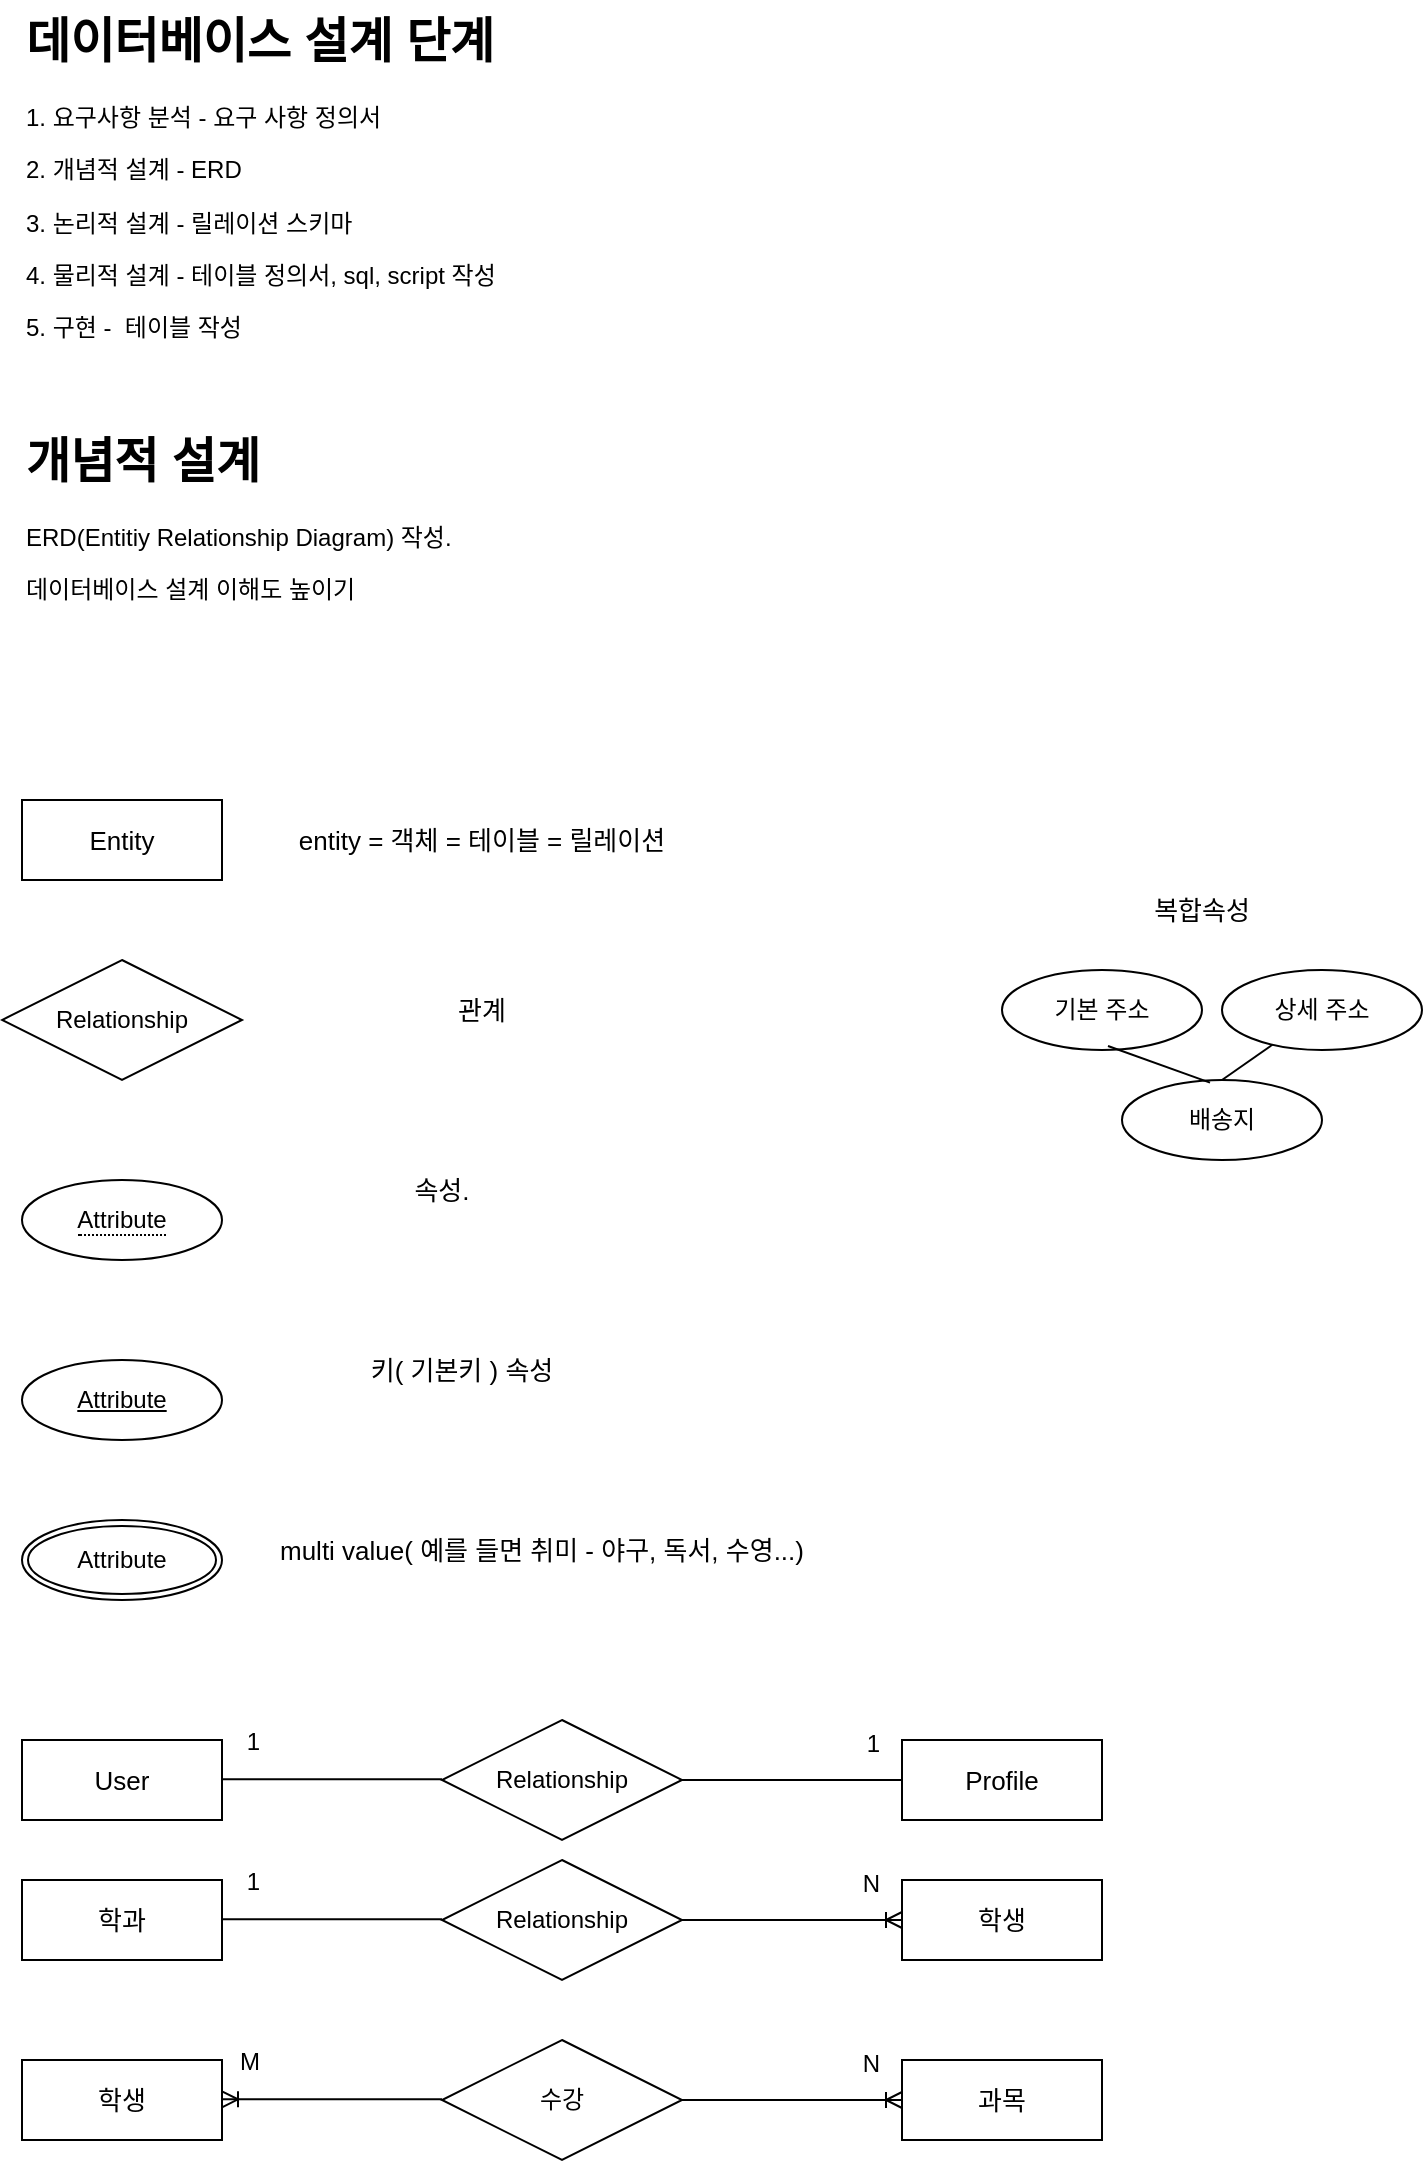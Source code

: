 <mxfile>
    <diagram id="vL0mIEnQng74GZZDO9gL" name="개념">
        <mxGraphModel dx="1306" dy="614" grid="1" gridSize="10" guides="1" tooltips="1" connect="1" arrows="1" fold="1" page="1" pageScale="1" pageWidth="850" pageHeight="1100" math="0" shadow="0">
            <root>
                <mxCell id="0"/>
                <mxCell id="1" parent="0"/>
                <mxCell id="2VGova0VfoBbKM4k_YYO-2" value="&lt;h1 style=&quot;margin-top: 0px;&quot;&gt;개념적 설계&lt;/h1&gt;&lt;p&gt;ERD(Entitiy Relationship Diagram) 작성.&lt;/p&gt;&lt;p&gt;&lt;span style=&quot;background-color: transparent;&quot;&gt;데이터베이스 설계 이해도 높이기&lt;/span&gt;&lt;/p&gt;&lt;p&gt;&lt;br&gt;&lt;/p&gt;" style="text;html=1;whiteSpace=wrap;overflow=hidden;rounded=0;" parent="1" vertex="1">
                    <mxGeometry x="30" y="230" width="340" height="120" as="geometry"/>
                </mxCell>
                <mxCell id="2VGova0VfoBbKM4k_YYO-4" value="&lt;h1 style=&quot;margin-top: 0px;&quot;&gt;데이터베이스 설계 단계&lt;/h1&gt;&lt;p&gt;1. 요구사항 분석 - 요구 사항 정의서&lt;/p&gt;&lt;p&gt;2. 개념적 설계 - ERD&lt;/p&gt;&lt;p&gt;3. 논리적 설계 - 릴레이션 스키마&lt;/p&gt;&lt;p&gt;4. 물리적 설계 - 테이블 정의서, sql, script 작성&lt;/p&gt;&lt;p&gt;5. 구현 -&amp;nbsp; 테이블 작성&lt;/p&gt;&lt;p&gt;&lt;br&gt;&lt;/p&gt;" style="text;html=1;whiteSpace=wrap;overflow=hidden;rounded=0;" parent="1" vertex="1">
                    <mxGeometry x="30" y="20" width="340" height="190" as="geometry"/>
                </mxCell>
                <mxCell id="2VGova0VfoBbKM4k_YYO-5" value="&lt;font style=&quot;font-size: 13px;&quot;&gt;Entity&lt;/font&gt;" style="whiteSpace=wrap;html=1;align=center;" parent="1" vertex="1">
                    <mxGeometry x="30" y="420" width="100" height="40" as="geometry"/>
                </mxCell>
                <mxCell id="2VGova0VfoBbKM4k_YYO-6" value="&lt;font style=&quot;font-size: 13px;&quot;&gt;entity = 객체 = 테이블 = 릴레이션&lt;/font&gt;" style="text;html=1;align=center;verticalAlign=middle;whiteSpace=wrap;rounded=0;" parent="1" vertex="1">
                    <mxGeometry x="150" y="425" width="220" height="30" as="geometry"/>
                </mxCell>
                <mxCell id="2VGova0VfoBbKM4k_YYO-7" value="Relationship" style="shape=rhombus;perimeter=rhombusPerimeter;whiteSpace=wrap;html=1;align=center;" parent="1" vertex="1">
                    <mxGeometry x="20" y="500" width="120" height="60" as="geometry"/>
                </mxCell>
                <mxCell id="2VGova0VfoBbKM4k_YYO-8" value="&lt;font style=&quot;font-size: 13px;&quot;&gt;관계&lt;/font&gt;" style="text;html=1;align=center;verticalAlign=middle;whiteSpace=wrap;rounded=0;" parent="1" vertex="1">
                    <mxGeometry x="150" y="510" width="220" height="30" as="geometry"/>
                </mxCell>
                <mxCell id="2VGova0VfoBbKM4k_YYO-9" value="&lt;span style=&quot;border-bottom: 1px dotted&quot;&gt;Attribute&lt;/span&gt;" style="ellipse;whiteSpace=wrap;html=1;align=center;" parent="1" vertex="1">
                    <mxGeometry x="30" y="610" width="100" height="40" as="geometry"/>
                </mxCell>
                <mxCell id="2VGova0VfoBbKM4k_YYO-10" value="&lt;span style=&quot;font-size: 13px;&quot;&gt;속성.&lt;/span&gt;" style="text;html=1;align=center;verticalAlign=middle;whiteSpace=wrap;rounded=0;" parent="1" vertex="1">
                    <mxGeometry x="130" y="600" width="220" height="30" as="geometry"/>
                </mxCell>
                <mxCell id="2VGova0VfoBbKM4k_YYO-11" value="Attribute" style="ellipse;whiteSpace=wrap;html=1;align=center;fontStyle=4;" parent="1" vertex="1">
                    <mxGeometry x="30" y="700" width="100" height="40" as="geometry"/>
                </mxCell>
                <mxCell id="2VGova0VfoBbKM4k_YYO-12" value="&lt;span style=&quot;font-size: 13px;&quot;&gt;키( 기본키 ) 속성&lt;/span&gt;" style="text;html=1;align=center;verticalAlign=middle;whiteSpace=wrap;rounded=0;" parent="1" vertex="1">
                    <mxGeometry x="140" y="690" width="220" height="30" as="geometry"/>
                </mxCell>
                <mxCell id="2VGova0VfoBbKM4k_YYO-13" value="Attribute" style="ellipse;shape=doubleEllipse;margin=3;whiteSpace=wrap;html=1;align=center;" parent="1" vertex="1">
                    <mxGeometry x="30" y="780" width="100" height="40" as="geometry"/>
                </mxCell>
                <mxCell id="2VGova0VfoBbKM4k_YYO-15" value="&lt;span style=&quot;font-size: 13px;&quot;&gt;multi value( 예를 들면 취미 - 야구, 독서, 수영...)&lt;/span&gt;" style="text;html=1;align=center;verticalAlign=middle;whiteSpace=wrap;rounded=0;" parent="1" vertex="1">
                    <mxGeometry x="150" y="780" width="280" height="30" as="geometry"/>
                </mxCell>
                <mxCell id="2VGova0VfoBbKM4k_YYO-16" value="Relationship" style="shape=rhombus;perimeter=rhombusPerimeter;whiteSpace=wrap;html=1;align=center;" parent="1" vertex="1">
                    <mxGeometry x="240" y="880" width="120" height="60" as="geometry"/>
                </mxCell>
                <mxCell id="2VGova0VfoBbKM4k_YYO-17" value="&lt;span style=&quot;font-size: 13px;&quot;&gt;User&lt;/span&gt;" style="whiteSpace=wrap;html=1;align=center;" parent="1" vertex="1">
                    <mxGeometry x="30" y="890" width="100" height="40" as="geometry"/>
                </mxCell>
                <mxCell id="2VGova0VfoBbKM4k_YYO-18" value="&lt;font style=&quot;font-size: 13px;&quot;&gt;Profile&lt;/font&gt;" style="whiteSpace=wrap;html=1;align=center;" parent="1" vertex="1">
                    <mxGeometry x="470" y="890" width="100" height="40" as="geometry"/>
                </mxCell>
                <mxCell id="2VGova0VfoBbKM4k_YYO-21" value="" style="endArrow=none;html=1;rounded=0;entryX=0;entryY=0.5;entryDx=0;entryDy=0;exitX=1;exitY=0.5;exitDx=0;exitDy=0;" parent="1" source="2VGova0VfoBbKM4k_YYO-16" target="2VGova0VfoBbKM4k_YYO-18" edge="1">
                    <mxGeometry relative="1" as="geometry">
                        <mxPoint x="300" y="990" as="sourcePoint"/>
                        <mxPoint x="460" y="990" as="targetPoint"/>
                    </mxGeometry>
                </mxCell>
                <mxCell id="2VGova0VfoBbKM4k_YYO-22" value="1" style="resizable=0;html=1;whiteSpace=wrap;align=right;verticalAlign=bottom;" parent="2VGova0VfoBbKM4k_YYO-21" connectable="0" vertex="1">
                    <mxGeometry x="1" relative="1" as="geometry">
                        <mxPoint x="-10" y="-10" as="offset"/>
                    </mxGeometry>
                </mxCell>
                <mxCell id="2VGova0VfoBbKM4k_YYO-23" value="" style="endArrow=none;html=1;rounded=0;entryX=0;entryY=0.5;entryDx=0;entryDy=0;exitX=1;exitY=0.5;exitDx=0;exitDy=0;" parent="1" edge="1">
                    <mxGeometry relative="1" as="geometry">
                        <mxPoint x="130" y="909.66" as="sourcePoint"/>
                        <mxPoint x="240" y="909.66" as="targetPoint"/>
                    </mxGeometry>
                </mxCell>
                <mxCell id="2VGova0VfoBbKM4k_YYO-24" value="1" style="resizable=0;html=1;whiteSpace=wrap;align=right;verticalAlign=bottom;" parent="2VGova0VfoBbKM4k_YYO-23" connectable="0" vertex="1">
                    <mxGeometry x="1" relative="1" as="geometry">
                        <mxPoint x="-90" y="-10" as="offset"/>
                    </mxGeometry>
                </mxCell>
                <mxCell id="2VGova0VfoBbKM4k_YYO-25" value="Relationship" style="shape=rhombus;perimeter=rhombusPerimeter;whiteSpace=wrap;html=1;align=center;" parent="1" vertex="1">
                    <mxGeometry x="240" y="950" width="120" height="60" as="geometry"/>
                </mxCell>
                <mxCell id="2VGova0VfoBbKM4k_YYO-26" value="&lt;span style=&quot;font-size: 13px;&quot;&gt;학과&lt;/span&gt;" style="whiteSpace=wrap;html=1;align=center;" parent="1" vertex="1">
                    <mxGeometry x="30" y="960" width="100" height="40" as="geometry"/>
                </mxCell>
                <mxCell id="2VGova0VfoBbKM4k_YYO-27" value="&lt;font style=&quot;font-size: 13px;&quot;&gt;학생&lt;/font&gt;" style="whiteSpace=wrap;html=1;align=center;" parent="1" vertex="1">
                    <mxGeometry x="470" y="960" width="100" height="40" as="geometry"/>
                </mxCell>
                <mxCell id="2VGova0VfoBbKM4k_YYO-28" value="" style="endArrow=ERoneToMany;html=1;rounded=0;entryX=0;entryY=0.5;entryDx=0;entryDy=0;exitX=1;exitY=0.5;exitDx=0;exitDy=0;endFill=0;" parent="1" target="2VGova0VfoBbKM4k_YYO-27" edge="1">
                    <mxGeometry relative="1" as="geometry">
                        <mxPoint x="360" y="980" as="sourcePoint"/>
                        <mxPoint x="460" y="1060" as="targetPoint"/>
                    </mxGeometry>
                </mxCell>
                <mxCell id="2VGova0VfoBbKM4k_YYO-29" value="N" style="resizable=0;html=1;whiteSpace=wrap;align=right;verticalAlign=bottom;" parent="2VGova0VfoBbKM4k_YYO-28" connectable="0" vertex="1">
                    <mxGeometry x="1" relative="1" as="geometry">
                        <mxPoint x="-10" y="-10" as="offset"/>
                    </mxGeometry>
                </mxCell>
                <mxCell id="2VGova0VfoBbKM4k_YYO-30" value="" style="endArrow=none;html=1;rounded=0;entryX=0;entryY=0.5;entryDx=0;entryDy=0;exitX=1;exitY=0.5;exitDx=0;exitDy=0;" parent="1" edge="1">
                    <mxGeometry relative="1" as="geometry">
                        <mxPoint x="130" y="979.66" as="sourcePoint"/>
                        <mxPoint x="240" y="979.66" as="targetPoint"/>
                    </mxGeometry>
                </mxCell>
                <mxCell id="2VGova0VfoBbKM4k_YYO-31" value="1" style="resizable=0;html=1;whiteSpace=wrap;align=right;verticalAlign=bottom;" parent="2VGova0VfoBbKM4k_YYO-30" connectable="0" vertex="1">
                    <mxGeometry x="1" relative="1" as="geometry">
                        <mxPoint x="-90" y="-10" as="offset"/>
                    </mxGeometry>
                </mxCell>
                <mxCell id="2VGova0VfoBbKM4k_YYO-32" value="수강" style="shape=rhombus;perimeter=rhombusPerimeter;whiteSpace=wrap;html=1;align=center;" parent="1" vertex="1">
                    <mxGeometry x="240" y="1040" width="120" height="60" as="geometry"/>
                </mxCell>
                <mxCell id="2VGova0VfoBbKM4k_YYO-33" value="&lt;span style=&quot;font-size: 13px;&quot;&gt;학생&lt;/span&gt;" style="whiteSpace=wrap;html=1;align=center;" parent="1" vertex="1">
                    <mxGeometry x="30" y="1050" width="100" height="40" as="geometry"/>
                </mxCell>
                <mxCell id="2VGova0VfoBbKM4k_YYO-34" value="&lt;font style=&quot;font-size: 13px;&quot;&gt;과목&lt;/font&gt;" style="whiteSpace=wrap;html=1;align=center;" parent="1" vertex="1">
                    <mxGeometry x="470" y="1050" width="100" height="40" as="geometry"/>
                </mxCell>
                <mxCell id="2VGova0VfoBbKM4k_YYO-35" value="" style="endArrow=ERoneToMany;html=1;rounded=0;entryX=0;entryY=0.5;entryDx=0;entryDy=0;exitX=1;exitY=0.5;exitDx=0;exitDy=0;endFill=0;" parent="1" source="2VGova0VfoBbKM4k_YYO-32" target="2VGova0VfoBbKM4k_YYO-34" edge="1">
                    <mxGeometry relative="1" as="geometry">
                        <mxPoint x="300" y="1150" as="sourcePoint"/>
                        <mxPoint x="460" y="1150" as="targetPoint"/>
                    </mxGeometry>
                </mxCell>
                <mxCell id="2VGova0VfoBbKM4k_YYO-36" value="N" style="resizable=0;html=1;whiteSpace=wrap;align=right;verticalAlign=bottom;" parent="2VGova0VfoBbKM4k_YYO-35" connectable="0" vertex="1">
                    <mxGeometry x="1" relative="1" as="geometry">
                        <mxPoint x="-10" y="-10" as="offset"/>
                    </mxGeometry>
                </mxCell>
                <mxCell id="2VGova0VfoBbKM4k_YYO-37" value="" style="endArrow=none;html=1;rounded=0;entryX=0;entryY=0.5;entryDx=0;entryDy=0;exitX=1;exitY=0.5;exitDx=0;exitDy=0;startArrow=ERoneToMany;startFill=0;" parent="1" edge="1">
                    <mxGeometry relative="1" as="geometry">
                        <mxPoint x="130" y="1069.66" as="sourcePoint"/>
                        <mxPoint x="240" y="1069.66" as="targetPoint"/>
                    </mxGeometry>
                </mxCell>
                <mxCell id="2VGova0VfoBbKM4k_YYO-38" value="M" style="resizable=0;html=1;whiteSpace=wrap;align=right;verticalAlign=bottom;" parent="2VGova0VfoBbKM4k_YYO-37" connectable="0" vertex="1">
                    <mxGeometry x="1" relative="1" as="geometry">
                        <mxPoint x="-90" y="-10" as="offset"/>
                    </mxGeometry>
                </mxCell>
                <mxCell id="DDOi4Py8LgX1suethiPv-1" value="기본&amp;nbsp;&lt;span style=&quot;background-color: transparent;&quot;&gt;주소&lt;/span&gt;" style="ellipse;whiteSpace=wrap;html=1;align=center;" parent="1" vertex="1">
                    <mxGeometry x="520" y="505" width="100" height="40" as="geometry"/>
                </mxCell>
                <mxCell id="DDOi4Py8LgX1suethiPv-2" value="상세 주소" style="ellipse;whiteSpace=wrap;html=1;align=center;" parent="1" vertex="1">
                    <mxGeometry x="630" y="505" width="100" height="40" as="geometry"/>
                </mxCell>
                <mxCell id="DDOi4Py8LgX1suethiPv-3" value="배송지" style="ellipse;whiteSpace=wrap;html=1;align=center;" parent="1" vertex="1">
                    <mxGeometry x="580" y="560" width="100" height="40" as="geometry"/>
                </mxCell>
                <mxCell id="DDOi4Py8LgX1suethiPv-5" value="&lt;span style=&quot;font-size: 13px;&quot;&gt;복합속성&lt;/span&gt;" style="text;html=1;align=center;verticalAlign=middle;whiteSpace=wrap;rounded=0;" parent="1" vertex="1">
                    <mxGeometry x="510" y="460" width="220" height="30" as="geometry"/>
                </mxCell>
                <mxCell id="DDOi4Py8LgX1suethiPv-6" value="" style="endArrow=none;html=1;exitX=0.5;exitY=0;exitDx=0;exitDy=0;" parent="1" source="DDOi4Py8LgX1suethiPv-3" target="DDOi4Py8LgX1suethiPv-2" edge="1">
                    <mxGeometry width="50" height="50" relative="1" as="geometry">
                        <mxPoint x="640" y="590" as="sourcePoint"/>
                        <mxPoint x="680" y="540" as="targetPoint"/>
                    </mxGeometry>
                </mxCell>
                <mxCell id="DDOi4Py8LgX1suethiPv-9" value="" style="endArrow=none;html=1;entryX=0.59;entryY=0.917;entryDx=0;entryDy=0;entryPerimeter=0;" parent="1" edge="1">
                    <mxGeometry width="50" height="50" relative="1" as="geometry">
                        <mxPoint x="624" y="561.32" as="sourcePoint"/>
                        <mxPoint x="573" y="543.0" as="targetPoint"/>
                    </mxGeometry>
                </mxCell>
            </root>
        </mxGraphModel>
    </diagram>
    <diagram id="g1J-IyFpGUzMIVaC7Hms" name="한빛 ERD">
        <mxGraphModel dx="1536" dy="1822" grid="1" gridSize="10" guides="1" tooltips="1" connect="1" arrows="1" fold="1" page="1" pageScale="1" pageWidth="850" pageHeight="1100" math="0" shadow="0">
            <root>
                <mxCell id="0"/>
                <mxCell id="1" parent="0"/>
                <mxCell id="vN5ddP7P7fVaUogSbGo3-11" style="edgeStyle=none;html=1;entryX=1;entryY=0.5;entryDx=0;entryDy=0;endArrow=none;endFill=0;" edge="1" parent="1" target="vN5ddP7P7fVaUogSbGo3-4">
                    <mxGeometry relative="1" as="geometry">
                        <mxPoint x="260" y="190" as="sourcePoint"/>
                    </mxGeometry>
                </mxCell>
                <mxCell id="vN5ddP7P7fVaUogSbGo3-12" style="edgeStyle=none;html=1;entryX=1;entryY=0.5;entryDx=0;entryDy=0;endArrow=none;endFill=0;" edge="1" parent="1" source="vN5ddP7P7fVaUogSbGo3-1" target="vN5ddP7P7fVaUogSbGo3-6">
                    <mxGeometry relative="1" as="geometry">
                        <mxPoint x="260" y="200" as="sourcePoint"/>
                    </mxGeometry>
                </mxCell>
                <mxCell id="vN5ddP7P7fVaUogSbGo3-13" style="edgeStyle=none;html=1;entryX=1;entryY=0.5;entryDx=0;entryDy=0;exitX=0;exitY=0.5;exitDx=0;exitDy=0;endArrow=none;endFill=0;" edge="1" parent="1" source="vN5ddP7P7fVaUogSbGo3-1" target="vN5ddP7P7fVaUogSbGo3-8">
                    <mxGeometry relative="1" as="geometry"/>
                </mxCell>
                <mxCell id="vN5ddP7P7fVaUogSbGo3-14" style="edgeStyle=none;html=1;entryX=1;entryY=0.5;entryDx=0;entryDy=0;exitX=0;exitY=0.5;exitDx=0;exitDy=0;endArrow=none;endFill=0;" edge="1" parent="1" source="vN5ddP7P7fVaUogSbGo3-1" target="vN5ddP7P7fVaUogSbGo3-9">
                    <mxGeometry relative="1" as="geometry"/>
                </mxCell>
                <mxCell id="nP_JeVzL_yWjLQ4GBT5M-10" style="edgeStyle=none;html=1;entryX=0;entryY=0.5;entryDx=0;entryDy=0;" edge="1" parent="1" source="vN5ddP7P7fVaUogSbGo3-1" target="vN5ddP7P7fVaUogSbGo3-15">
                    <mxGeometry relative="1" as="geometry"/>
                </mxCell>
                <mxCell id="vN5ddP7P7fVaUogSbGo3-1" value="회원" style="whiteSpace=wrap;html=1;align=center;" vertex="1" parent="1">
                    <mxGeometry x="260" y="170" width="100" height="40" as="geometry"/>
                </mxCell>
                <mxCell id="vN5ddP7P7fVaUogSbGo3-3" value="아이디" style="ellipse;whiteSpace=wrap;html=1;align=center;fontStyle=4;" vertex="1" parent="1">
                    <mxGeometry x="10" y="30" width="100" height="40" as="geometry"/>
                </mxCell>
                <mxCell id="vN5ddP7P7fVaUogSbGo3-4" value="비밀번호" style="ellipse;whiteSpace=wrap;html=1;align=center;" vertex="1" parent="1">
                    <mxGeometry x="10" y="90" width="100" height="40" as="geometry"/>
                </mxCell>
                <mxCell id="vN5ddP7P7fVaUogSbGo3-6" value="이름" style="ellipse;whiteSpace=wrap;html=1;align=center;" vertex="1" parent="1">
                    <mxGeometry x="10" y="150" width="100" height="40" as="geometry"/>
                </mxCell>
                <mxCell id="vN5ddP7P7fVaUogSbGo3-8" value="나이" style="ellipse;whiteSpace=wrap;html=1;align=center;" vertex="1" parent="1">
                    <mxGeometry x="10" y="210" width="100" height="40" as="geometry"/>
                </mxCell>
                <mxCell id="vN5ddP7P7fVaUogSbGo3-9" value="직업" style="ellipse;whiteSpace=wrap;html=1;align=center;" vertex="1" parent="1">
                    <mxGeometry x="10" y="270" width="100" height="40" as="geometry"/>
                </mxCell>
                <mxCell id="vN5ddP7P7fVaUogSbGo3-10" style="edgeStyle=none;html=1;entryX=0.992;entryY=0.717;entryDx=0;entryDy=0;entryPerimeter=0;endArrow=none;endFill=0;" edge="1" parent="1" target="vN5ddP7P7fVaUogSbGo3-3">
                    <mxGeometry relative="1" as="geometry">
                        <mxPoint x="260" y="190" as="sourcePoint"/>
                    </mxGeometry>
                </mxCell>
                <mxCell id="vN5ddP7P7fVaUogSbGo3-27" style="edgeStyle=none;html=1;entryX=0;entryY=0.5;entryDx=0;entryDy=0;startArrow=none;startFill=0;endArrow=none;endFill=0;exitX=1;exitY=0.5;exitDx=0;exitDy=0;" edge="1" parent="1" source="vN5ddP7P7fVaUogSbGo3-15" target="vN5ddP7P7fVaUogSbGo3-17">
                    <mxGeometry relative="1" as="geometry">
                        <mxPoint x="780" y="190" as="sourcePoint"/>
                        <mxPoint x="870.0" y="46" as="targetPoint"/>
                    </mxGeometry>
                </mxCell>
                <mxCell id="vN5ddP7P7fVaUogSbGo3-28" style="edgeStyle=none;html=1;entryX=0;entryY=0.5;entryDx=0;entryDy=0;exitX=0.998;exitY=0.422;exitDx=0;exitDy=0;exitPerimeter=0;startArrow=none;startFill=0;endArrow=none;endFill=0;" edge="1" parent="1" source="vN5ddP7P7fVaUogSbGo3-15" target="vN5ddP7P7fVaUogSbGo3-16">
                    <mxGeometry relative="1" as="geometry"/>
                </mxCell>
                <mxCell id="vN5ddP7P7fVaUogSbGo3-29" style="edgeStyle=none;html=1;entryX=0;entryY=0.5;entryDx=0;entryDy=0;startArrow=none;startFill=0;endArrow=none;endFill=0;exitX=1;exitY=0.5;exitDx=0;exitDy=0;" edge="1" parent="1" source="vN5ddP7P7fVaUogSbGo3-15" target="vN5ddP7P7fVaUogSbGo3-19">
                    <mxGeometry relative="1" as="geometry"/>
                </mxCell>
                <mxCell id="vN5ddP7P7fVaUogSbGo3-30" style="edgeStyle=none;html=1;startArrow=none;startFill=0;endArrow=none;endFill=0;entryX=0;entryY=0.5;entryDx=0;entryDy=0;exitX=1;exitY=0.5;exitDx=0;exitDy=0;" edge="1" parent="1" source="vN5ddP7P7fVaUogSbGo3-15" target="vN5ddP7P7fVaUogSbGo3-22">
                    <mxGeometry relative="1" as="geometry">
                        <mxPoint x="800" y="200" as="sourcePoint"/>
                        <mxPoint x="870" y="230" as="targetPoint"/>
                    </mxGeometry>
                </mxCell>
                <mxCell id="nP_JeVzL_yWjLQ4GBT5M-1" style="edgeStyle=none;html=1;exitX=1;exitY=0.5;exitDx=0;exitDy=0;" edge="1" parent="1" source="vN5ddP7P7fVaUogSbGo3-15">
                    <mxGeometry relative="1" as="geometry">
                        <mxPoint x="780" y="190" as="targetPoint"/>
                    </mxGeometry>
                </mxCell>
                <mxCell id="vN5ddP7P7fVaUogSbGo3-15" value="상품" style="whiteSpace=wrap;html=1;align=center;" vertex="1" parent="1">
                    <mxGeometry x="680" y="170" width="100" height="40" as="geometry"/>
                </mxCell>
                <mxCell id="vN5ddP7P7fVaUogSbGo3-16" value="상품명" style="ellipse;whiteSpace=wrap;html=1;align=center;" vertex="1" parent="1">
                    <mxGeometry x="870" y="70" width="100" height="40" as="geometry"/>
                </mxCell>
                <mxCell id="vN5ddP7P7fVaUogSbGo3-17" value="상품번호" style="ellipse;whiteSpace=wrap;html=1;align=center;fontStyle=4;" vertex="1" parent="1">
                    <mxGeometry x="870" y="10" width="100" height="40" as="geometry"/>
                </mxCell>
                <mxCell id="vN5ddP7P7fVaUogSbGo3-19" value="재고량" style="ellipse;whiteSpace=wrap;html=1;align=center;" vertex="1" parent="1">
                    <mxGeometry x="870" y="170" width="100" height="40" as="geometry"/>
                </mxCell>
                <mxCell id="vN5ddP7P7fVaUogSbGo3-22" value="단가" style="ellipse;whiteSpace=wrap;html=1;align=center;" vertex="1" parent="1">
                    <mxGeometry x="870" y="220" width="100" height="40" as="geometry"/>
                </mxCell>
                <mxCell id="vN5ddP7P7fVaUogSbGo3-31" style="edgeStyle=none;html=1;entryX=0;entryY=0.5;entryDx=0;entryDy=0;exitX=1;exitY=0.5;exitDx=0;exitDy=0;exitPerimeter=0;startArrow=none;startFill=0;endArrow=none;endFill=0;" edge="1" parent="1" source="vN5ddP7P7fVaUogSbGo3-35" target="vN5ddP7P7fVaUogSbGo3-37">
                    <mxGeometry relative="1" as="geometry">
                        <mxPoint x="750" y="528.0" as="sourcePoint"/>
                        <mxPoint x="840.0" y="398.0" as="targetPoint"/>
                    </mxGeometry>
                </mxCell>
                <mxCell id="vN5ddP7P7fVaUogSbGo3-32" style="edgeStyle=none;html=1;entryX=0;entryY=0.5;entryDx=0;entryDy=0;exitX=1;exitY=0.5;exitDx=0;exitDy=0;endArrow=none;endFill=0;" edge="1" parent="1" source="vN5ddP7P7fVaUogSbGo3-35" target="vN5ddP7P7fVaUogSbGo3-36">
                    <mxGeometry relative="1" as="geometry">
                        <mxPoint x="750" y="530" as="sourcePoint"/>
                    </mxGeometry>
                </mxCell>
                <mxCell id="vN5ddP7P7fVaUogSbGo3-33" style="edgeStyle=none;html=1;entryX=0;entryY=0.5;entryDx=0;entryDy=0;exitX=1;exitY=0.5;exitDx=0;exitDy=0;exitPerimeter=0;endArrow=none;endFill=0;" edge="1" parent="1" source="vN5ddP7P7fVaUogSbGo3-35" target="vN5ddP7P7fVaUogSbGo3-38">
                    <mxGeometry relative="1" as="geometry"/>
                </mxCell>
                <mxCell id="vN5ddP7P7fVaUogSbGo3-34" style="edgeStyle=none;html=1;entryX=0;entryY=0.5;entryDx=0;entryDy=0;exitX=1;exitY=0.5;exitDx=0;exitDy=0;endArrow=none;endFill=0;" edge="1" parent="1" source="vN5ddP7P7fVaUogSbGo3-35" target="vN5ddP7P7fVaUogSbGo3-39">
                    <mxGeometry relative="1" as="geometry">
                        <Array as="points"/>
                    </mxGeometry>
                </mxCell>
                <mxCell id="vN5ddP7P7fVaUogSbGo3-42" style="edgeStyle=none;html=1;entryX=0;entryY=0.5;entryDx=0;entryDy=0;exitX=1;exitY=0.5;exitDx=0;exitDy=0;endArrow=none;endFill=0;" edge="1" parent="1" source="vN5ddP7P7fVaUogSbGo3-35" target="vN5ddP7P7fVaUogSbGo3-40">
                    <mxGeometry relative="1" as="geometry"/>
                </mxCell>
                <mxCell id="vN5ddP7P7fVaUogSbGo3-36" value="업체명" style="ellipse;whiteSpace=wrap;html=1;align=center;" vertex="1" parent="1">
                    <mxGeometry x="860" y="480" width="100" height="40" as="geometry"/>
                </mxCell>
                <mxCell id="vN5ddP7P7fVaUogSbGo3-37" value="업체코드" style="ellipse;whiteSpace=wrap;html=1;align=center;fontStyle=4;" vertex="1" parent="1">
                    <mxGeometry x="860" y="420" width="100" height="40" as="geometry"/>
                </mxCell>
                <mxCell id="vN5ddP7P7fVaUogSbGo3-38" value="전화번호" style="ellipse;whiteSpace=wrap;html=1;align=center;" vertex="1" parent="1">
                    <mxGeometry x="860" y="540" width="100" height="40" as="geometry"/>
                </mxCell>
                <mxCell id="vN5ddP7P7fVaUogSbGo3-39" value="위치" style="ellipse;whiteSpace=wrap;html=1;align=center;" vertex="1" parent="1">
                    <mxGeometry x="860" y="600" width="100" height="40" as="geometry"/>
                </mxCell>
                <mxCell id="vN5ddP7P7fVaUogSbGo3-40" value="담당자" style="ellipse;whiteSpace=wrap;html=1;align=center;" vertex="1" parent="1">
                    <mxGeometry x="860" y="660" width="100" height="40" as="geometry"/>
                </mxCell>
                <mxCell id="vN5ddP7P7fVaUogSbGo3-43" style="edgeStyle=none;html=1;entryX=1;entryY=0.5;entryDx=0;entryDy=0;exitX=0;exitY=0.5;exitDx=0;exitDy=0;endArrow=none;endFill=0;" edge="1" parent="1" source="vN5ddP7P7fVaUogSbGo3-47" target="vN5ddP7P7fVaUogSbGo3-50">
                    <mxGeometry relative="1" as="geometry">
                        <mxPoint x="140" y="470" as="targetPoint"/>
                    </mxGeometry>
                </mxCell>
                <mxCell id="vN5ddP7P7fVaUogSbGo3-44" style="edgeStyle=none;html=1;entryX=1;entryY=0.5;entryDx=0;entryDy=0;endArrow=none;endFill=0;exitX=0;exitY=0.5;exitDx=0;exitDy=0;" edge="1" parent="1" source="vN5ddP7P7fVaUogSbGo3-47" target="vN5ddP7P7fVaUogSbGo3-51">
                    <mxGeometry relative="1" as="geometry">
                        <mxPoint x="260" y="520" as="sourcePoint"/>
                        <mxPoint x="140" y="540" as="targetPoint"/>
                    </mxGeometry>
                </mxCell>
                <mxCell id="vN5ddP7P7fVaUogSbGo3-45" style="edgeStyle=none;html=1;entryX=1;entryY=0.5;entryDx=0;entryDy=0;exitX=0;exitY=0.5;exitDx=0;exitDy=0;endArrow=none;endFill=0;" edge="1" parent="1" source="vN5ddP7P7fVaUogSbGo3-47" target="vN5ddP7P7fVaUogSbGo3-52">
                    <mxGeometry relative="1" as="geometry">
                        <mxPoint x="140" y="600" as="targetPoint"/>
                    </mxGeometry>
                </mxCell>
                <mxCell id="vN5ddP7P7fVaUogSbGo3-47" value="게시글" style="whiteSpace=wrap;html=1;align=center;" vertex="1" parent="1">
                    <mxGeometry x="260" y="500" width="100" height="40" as="geometry"/>
                </mxCell>
                <mxCell id="vN5ddP7P7fVaUogSbGo3-48" value="글번호" style="ellipse;whiteSpace=wrap;html=1;align=center;fontStyle=4;" vertex="1" parent="1">
                    <mxGeometry x="30" y="400" width="100" height="40" as="geometry"/>
                </mxCell>
                <mxCell id="vN5ddP7P7fVaUogSbGo3-49" style="edgeStyle=none;html=1;entryX=0.992;entryY=0.717;entryDx=0;entryDy=0;entryPerimeter=0;exitX=0;exitY=0.5;exitDx=0;exitDy=0;endArrow=none;endFill=0;" edge="1" parent="1" source="vN5ddP7P7fVaUogSbGo3-47" target="vN5ddP7P7fVaUogSbGo3-48">
                    <mxGeometry relative="1" as="geometry">
                        <mxPoint x="240" y="540" as="sourcePoint"/>
                    </mxGeometry>
                </mxCell>
                <mxCell id="vN5ddP7P7fVaUogSbGo3-50" value="제목" style="ellipse;whiteSpace=wrap;html=1;align=center;" vertex="1" parent="1">
                    <mxGeometry x="30" y="450" width="100" height="40" as="geometry"/>
                </mxCell>
                <mxCell id="vN5ddP7P7fVaUogSbGo3-51" value="내용" style="ellipse;whiteSpace=wrap;html=1;align=center;" vertex="1" parent="1">
                    <mxGeometry x="30" y="510" width="100" height="40" as="geometry"/>
                </mxCell>
                <mxCell id="nP_JeVzL_yWjLQ4GBT5M-5" style="edgeStyle=none;html=1;" edge="1" parent="1" source="vN5ddP7P7fVaUogSbGo3-52">
                    <mxGeometry relative="1" as="geometry">
                        <mxPoint x="130" y="600" as="targetPoint"/>
                    </mxGeometry>
                </mxCell>
                <mxCell id="vN5ddP7P7fVaUogSbGo3-52" value="작성일" style="ellipse;whiteSpace=wrap;html=1;align=center;rotation=0;" vertex="1" parent="1">
                    <mxGeometry x="30" y="570" width="100" height="40" as="geometry"/>
                </mxCell>
                <mxCell id="mUkkJ6AbIYquF6Y3L6sG-1" value="주문" style="shape=rhombus;perimeter=rhombusPerimeter;whiteSpace=wrap;html=1;align=center;" vertex="1" parent="1">
                    <mxGeometry x="460" y="160" width="120" height="60" as="geometry"/>
                </mxCell>
                <mxCell id="nP_JeVzL_yWjLQ4GBT5M-14" style="edgeStyle=none;html=1;entryX=0.5;entryY=0;entryDx=0;entryDy=0;endArrow=none;endFill=0;" edge="1" parent="1" source="mUkkJ6AbIYquF6Y3L6sG-7" target="vN5ddP7P7fVaUogSbGo3-35">
                    <mxGeometry relative="1" as="geometry"/>
                </mxCell>
                <mxCell id="mUkkJ6AbIYquF6Y3L6sG-7" value="공급" style="shape=rhombus;perimeter=rhombusPerimeter;whiteSpace=wrap;html=1;align=center;" vertex="1" parent="1">
                    <mxGeometry x="670" y="300" width="120" height="60" as="geometry"/>
                </mxCell>
                <mxCell id="mUkkJ6AbIYquF6Y3L6sG-25" value="" style="edgeStyle=none;html=1;entryX=0;entryY=0.5;entryDx=0;entryDy=0;" edge="1" parent="1" target="vN5ddP7P7fVaUogSbGo3-35">
                    <mxGeometry relative="1" as="geometry">
                        <mxPoint x="750" y="530" as="sourcePoint"/>
                        <mxPoint x="840" y="460" as="targetPoint"/>
                    </mxGeometry>
                </mxCell>
                <mxCell id="vN5ddP7P7fVaUogSbGo3-35" value="재조업체" style="whiteSpace=wrap;html=1;align=center;" vertex="1" parent="1">
                    <mxGeometry x="680" y="530" width="100" height="40" as="geometry"/>
                </mxCell>
                <mxCell id="mUkkJ6AbIYquF6Y3L6sG-27" value="" style="shape=link;html=1;rounded=0;entryX=0.5;entryY=1;entryDx=0;entryDy=0;" edge="1" parent="1" source="mUkkJ6AbIYquF6Y3L6sG-7" target="vN5ddP7P7fVaUogSbGo3-15">
                    <mxGeometry relative="1" as="geometry">
                        <mxPoint x="610" y="270" as="sourcePoint"/>
                        <mxPoint x="770" y="270" as="targetPoint"/>
                    </mxGeometry>
                </mxCell>
                <mxCell id="mUkkJ6AbIYquF6Y3L6sG-28" value="N" style="resizable=0;html=1;whiteSpace=wrap;align=right;verticalAlign=bottom;" connectable="0" vertex="1" parent="mUkkJ6AbIYquF6Y3L6sG-27">
                    <mxGeometry x="1" relative="1" as="geometry">
                        <mxPoint x="-10" y="20" as="offset"/>
                    </mxGeometry>
                </mxCell>
                <mxCell id="mUkkJ6AbIYquF6Y3L6sG-41" value="" style="endArrow=none;html=1;rounded=0;entryX=0.5;entryY=0;entryDx=0;entryDy=0;exitX=0.5;exitY=1;exitDx=0;exitDy=0;" edge="1" parent="1" source="vN5ddP7P7fVaUogSbGo3-1" target="vN5ddP7P7fVaUogSbGo3-47">
                    <mxGeometry relative="1" as="geometry">
                        <mxPoint x="310" y="220" as="sourcePoint"/>
                        <mxPoint x="470" y="340" as="targetPoint"/>
                    </mxGeometry>
                </mxCell>
                <mxCell id="mUkkJ6AbIYquF6Y3L6sG-43" value="&lt;span style=&quot;color: rgb(0, 0, 0);&quot;&gt;1&lt;/span&gt;" style="resizable=0;html=1;whiteSpace=wrap;align=right;verticalAlign=bottom;direction=south;" connectable="0" vertex="1" parent="1">
                    <mxGeometry x="430" y="280" as="geometry">
                        <mxPoint x="-104" y="-43" as="offset"/>
                    </mxGeometry>
                </mxCell>
                <mxCell id="mUkkJ6AbIYquF6Y3L6sG-47" value="공급일자" style="ellipse;whiteSpace=wrap;html=1;align=center;" vertex="1" parent="1">
                    <mxGeometry x="860" y="290" width="100" height="40" as="geometry"/>
                </mxCell>
                <mxCell id="mUkkJ6AbIYquF6Y3L6sG-48" value="공급량" style="ellipse;whiteSpace=wrap;html=1;align=center;" vertex="1" parent="1">
                    <mxGeometry x="860" y="340" width="100" height="40" as="geometry"/>
                </mxCell>
                <mxCell id="mUkkJ6AbIYquF6Y3L6sG-50" value="주문수량" style="ellipse;whiteSpace=wrap;html=1;align=center;" vertex="1" parent="1">
                    <mxGeometry x="410" y="50" width="100" height="40" as="geometry"/>
                </mxCell>
                <mxCell id="mUkkJ6AbIYquF6Y3L6sG-51" value="주문번호" style="ellipse;whiteSpace=wrap;html=1;align=center;fontStyle=4;" vertex="1" parent="1">
                    <mxGeometry x="390" y="100" width="100" height="40" as="geometry"/>
                </mxCell>
                <mxCell id="mUkkJ6AbIYquF6Y3L6sG-52" value="배송지" style="ellipse;whiteSpace=wrap;html=1;align=center;" vertex="1" parent="1">
                    <mxGeometry x="530" y="50" width="100" height="40" as="geometry"/>
                </mxCell>
                <mxCell id="mUkkJ6AbIYquF6Y3L6sG-53" value="주문일자" style="ellipse;whiteSpace=wrap;html=1;align=center;" vertex="1" parent="1">
                    <mxGeometry x="550" y="110" width="100" height="40" as="geometry"/>
                </mxCell>
                <mxCell id="mUkkJ6AbIYquF6Y3L6sG-54" value="" style="endArrow=none;html=1;rounded=0;entryX=1;entryY=0.5;entryDx=0;entryDy=0;exitX=0;exitY=0.5;exitDx=0;exitDy=0;" edge="1" parent="1" source="mUkkJ6AbIYquF6Y3L6sG-47" target="mUkkJ6AbIYquF6Y3L6sG-7">
                    <mxGeometry relative="1" as="geometry">
                        <mxPoint x="790" y="170" as="sourcePoint"/>
                        <mxPoint x="790" y="450" as="targetPoint"/>
                    </mxGeometry>
                </mxCell>
                <mxCell id="mUkkJ6AbIYquF6Y3L6sG-55" value="" style="endArrow=none;html=1;rounded=0;exitX=0;exitY=0.5;exitDx=0;exitDy=0;entryX=1;entryY=0.5;entryDx=0;entryDy=0;" edge="1" parent="1" source="mUkkJ6AbIYquF6Y3L6sG-48" target="mUkkJ6AbIYquF6Y3L6sG-7">
                    <mxGeometry relative="1" as="geometry">
                        <mxPoint x="870" y="320" as="sourcePoint"/>
                        <mxPoint x="790" y="360" as="targetPoint"/>
                    </mxGeometry>
                </mxCell>
                <mxCell id="mUkkJ6AbIYquF6Y3L6sG-56" value="" style="endArrow=none;html=1;rounded=0;exitX=0.043;exitY=0.623;exitDx=0;exitDy=0;exitPerimeter=0;entryX=0.5;entryY=0;entryDx=0;entryDy=0;" edge="1" parent="1" source="mUkkJ6AbIYquF6Y3L6sG-53" target="mUkkJ6AbIYquF6Y3L6sG-1">
                    <mxGeometry relative="1" as="geometry">
                        <mxPoint x="550" y="130" as="sourcePoint"/>
                        <mxPoint x="520" y="160" as="targetPoint"/>
                    </mxGeometry>
                </mxCell>
                <mxCell id="mUkkJ6AbIYquF6Y3L6sG-57" value="" style="endArrow=none;html=1;rounded=0;exitX=0.047;exitY=0.816;exitDx=0;exitDy=0;exitPerimeter=0;entryX=0.5;entryY=0;entryDx=0;entryDy=0;" edge="1" parent="1" source="mUkkJ6AbIYquF6Y3L6sG-52" target="mUkkJ6AbIYquF6Y3L6sG-1">
                    <mxGeometry relative="1" as="geometry">
                        <mxPoint x="549.997" y="82.091" as="sourcePoint"/>
                        <mxPoint x="520" y="160" as="targetPoint"/>
                    </mxGeometry>
                </mxCell>
                <mxCell id="mUkkJ6AbIYquF6Y3L6sG-58" value="" style="endArrow=none;html=1;rounded=0;exitX=1;exitY=1;exitDx=0;exitDy=0;entryX=0.5;entryY=0;entryDx=0;entryDy=0;" edge="1" parent="1" source="mUkkJ6AbIYquF6Y3L6sG-50" target="mUkkJ6AbIYquF6Y3L6sG-1">
                    <mxGeometry relative="1" as="geometry">
                        <mxPoint x="560" y="100" as="sourcePoint"/>
                        <mxPoint x="520" y="160" as="targetPoint"/>
                    </mxGeometry>
                </mxCell>
                <mxCell id="mUkkJ6AbIYquF6Y3L6sG-59" value="" style="endArrow=none;html=1;rounded=0;exitX=1;exitY=1;exitDx=0;exitDy=0;entryX=0.5;entryY=0;entryDx=0;entryDy=0;" edge="1" parent="1" source="mUkkJ6AbIYquF6Y3L6sG-51" target="mUkkJ6AbIYquF6Y3L6sG-1">
                    <mxGeometry relative="1" as="geometry">
                        <mxPoint x="450" y="124" as="sourcePoint"/>
                        <mxPoint x="520" y="160" as="targetPoint"/>
                    </mxGeometry>
                </mxCell>
                <mxCell id="oO3lkvGROyK_dfSYFruv-1" value="N" style="resizable=0;html=1;whiteSpace=wrap;align=left;verticalAlign=bottom;" connectable="0" vertex="1" parent="1">
                    <mxGeometry x="320" y="490" as="geometry"/>
                </mxCell>
                <mxCell id="vQjHVLkmPHZhNnHo40M9-5" style="edgeStyle=none;html=1;entryX=0.5;entryY=0;entryDx=0;entryDy=0;endArrow=none;endFill=0;startArrow=none;startFill=0;exitX=0.665;exitY=0.894;exitDx=0;exitDy=0;exitPerimeter=0;" edge="1" parent="1" source="vQjHVLkmPHZhNnHo40M9-1" target="mUkkJ6AbIYquF6Y3L6sG-52">
                    <mxGeometry relative="1" as="geometry"/>
                </mxCell>
                <mxCell id="vQjHVLkmPHZhNnHo40M9-1" value="기본&amp;nbsp;&lt;span style=&quot;background-color: transparent;&quot;&gt;주소&lt;/span&gt;" style="ellipse;whiteSpace=wrap;html=1;align=center;" vertex="1" parent="1">
                    <mxGeometry x="470" y="-10" width="100" height="40" as="geometry"/>
                </mxCell>
                <mxCell id="vQjHVLkmPHZhNnHo40M9-8" style="edgeStyle=none;html=1;exitX=0;exitY=1;exitDx=0;exitDy=0;entryX=0.5;entryY=0;entryDx=0;entryDy=0;endArrow=none;endFill=0;startArrow=none;startFill=0;" edge="1" parent="1" source="vQjHVLkmPHZhNnHo40M9-2" target="mUkkJ6AbIYquF6Y3L6sG-52">
                    <mxGeometry relative="1" as="geometry"/>
                </mxCell>
                <mxCell id="vQjHVLkmPHZhNnHo40M9-2" value="상세 주소" style="ellipse;whiteSpace=wrap;html=1;align=center;" vertex="1" parent="1">
                    <mxGeometry x="590" y="-10" width="100" height="40" as="geometry"/>
                </mxCell>
                <mxCell id="PHcWgNx3p2XDGPiaG4Kb-1" value="제품색상" style="ellipse;shape=doubleEllipse;margin=3;whiteSpace=wrap;html=1;align=center;" vertex="1" parent="1">
                    <mxGeometry x="870" y="120" width="100" height="40" as="geometry"/>
                </mxCell>
                <mxCell id="G-1TfZZAg7PScyE1Kugw-1" style="edgeStyle=none;html=1;entryX=0;entryY=0.5;entryDx=0;entryDy=0;startArrow=none;startFill=0;endArrow=none;endFill=0;exitX=1;exitY=0.5;exitDx=0;exitDy=0;" edge="1" parent="1" source="vN5ddP7P7fVaUogSbGo3-15" target="PHcWgNx3p2XDGPiaG4Kb-1">
                    <mxGeometry relative="1" as="geometry">
                        <mxPoint x="790" y="166" as="sourcePoint"/>
                        <mxPoint x="880" y="160" as="targetPoint"/>
                    </mxGeometry>
                </mxCell>
                <mxCell id="mUkkJ6AbIYquF6Y3L6sG-34" value="작성" style="shape=rhombus;perimeter=rhombusPerimeter;whiteSpace=wrap;html=1;align=center;" vertex="1" parent="1">
                    <mxGeometry x="250" y="340" width="120" height="60" as="geometry"/>
                </mxCell>
            </root>
        </mxGraphModel>
    </diagram>
    <diagram id="ktl76VQUJB66wP2kUgdX" name="한빛 릴레이션">
        <mxGraphModel dx="1306" dy="614" grid="1" gridSize="10" guides="1" tooltips="1" connect="1" arrows="1" fold="1" page="1" pageScale="1" pageWidth="850" pageHeight="1100" math="0" shadow="0">
            <root>
                <mxCell id="0"/>
                <mxCell id="1" parent="0"/>
                <mxCell id="OQOjHAyYXP0yUHxSc0j6-1" value="&lt;h1 style=&quot;margin-top: 0px;&quot;&gt;릴레이션 스키마 (관계데이터모델)&lt;/h1&gt;&lt;p&gt;1. 모든 객체는 릴레이션으로 변환한다&lt;/p&gt;&lt;p&gt;2. 다대다 관계는 릴레이션으로 변환한다.&lt;/p&gt;&lt;p&gt;3. 일대다 관계는 외래키로 표현한다.&lt;/p&gt;&lt;p&gt;4. 일대일 고나계는 외래키로 표현한다&lt;/p&gt;&lt;p&gt;5. 다중값( multi value) 속성은 릴레이션으로 변환한다.&lt;/p&gt;" style="text;html=1;whiteSpace=wrap;overflow=hidden;rounded=0;" parent="1" vertex="1">
                    <mxGeometry x="20" y="20" width="380" height="180" as="geometry"/>
                </mxCell>
                <mxCell id="OQOjHAyYXP0yUHxSc0j6-2" value="회원" style="shape=table;startSize=30;container=1;collapsible=1;childLayout=tableLayout;fixedRows=1;rowLines=0;fontStyle=1;align=center;resizeLast=1;html=1;" parent="1" vertex="1">
                    <mxGeometry x="30" y="260" width="180" height="180" as="geometry"/>
                </mxCell>
                <mxCell id="OQOjHAyYXP0yUHxSc0j6-3" value="" style="shape=tableRow;horizontal=0;startSize=0;swimlaneHead=0;swimlaneBody=0;fillColor=none;collapsible=0;dropTarget=0;points=[[0,0.5],[1,0.5]];portConstraint=eastwest;top=0;left=0;right=0;bottom=1;" parent="OQOjHAyYXP0yUHxSc0j6-2" vertex="1">
                    <mxGeometry y="30" width="180" height="30" as="geometry"/>
                </mxCell>
                <mxCell id="OQOjHAyYXP0yUHxSc0j6-4" value="PK" style="shape=partialRectangle;connectable=0;fillColor=none;top=0;left=0;bottom=0;right=0;fontStyle=1;overflow=hidden;whiteSpace=wrap;html=1;" parent="OQOjHAyYXP0yUHxSc0j6-3" vertex="1">
                    <mxGeometry width="30.0" height="30" as="geometry">
                        <mxRectangle width="30.0" height="30" as="alternateBounds"/>
                    </mxGeometry>
                </mxCell>
                <mxCell id="OQOjHAyYXP0yUHxSc0j6-5" value="ID" style="shape=partialRectangle;connectable=0;fillColor=none;top=0;left=0;bottom=0;right=0;align=left;spacingLeft=6;fontStyle=5;overflow=hidden;whiteSpace=wrap;html=1;" parent="OQOjHAyYXP0yUHxSc0j6-3" vertex="1">
                    <mxGeometry x="30.0" width="150.0" height="30" as="geometry">
                        <mxRectangle width="150.0" height="30" as="alternateBounds"/>
                    </mxGeometry>
                </mxCell>
                <mxCell id="OQOjHAyYXP0yUHxSc0j6-6" value="" style="shape=tableRow;horizontal=0;startSize=0;swimlaneHead=0;swimlaneBody=0;fillColor=none;collapsible=0;dropTarget=0;points=[[0,0.5],[1,0.5]];portConstraint=eastwest;top=0;left=0;right=0;bottom=0;" parent="OQOjHAyYXP0yUHxSc0j6-2" vertex="1">
                    <mxGeometry y="60" width="180" height="30" as="geometry"/>
                </mxCell>
                <mxCell id="OQOjHAyYXP0yUHxSc0j6-7" value="" style="shape=partialRectangle;connectable=0;fillColor=none;top=0;left=0;bottom=0;right=0;editable=1;overflow=hidden;whiteSpace=wrap;html=1;" parent="OQOjHAyYXP0yUHxSc0j6-6" vertex="1">
                    <mxGeometry width="30.0" height="30" as="geometry">
                        <mxRectangle width="30.0" height="30" as="alternateBounds"/>
                    </mxGeometry>
                </mxCell>
                <mxCell id="OQOjHAyYXP0yUHxSc0j6-8" value="비밀번호" style="shape=partialRectangle;connectable=0;fillColor=none;top=0;left=0;bottom=0;right=0;align=left;spacingLeft=6;overflow=hidden;whiteSpace=wrap;html=1;" parent="OQOjHAyYXP0yUHxSc0j6-6" vertex="1">
                    <mxGeometry x="30.0" width="150.0" height="30" as="geometry">
                        <mxRectangle width="150.0" height="30" as="alternateBounds"/>
                    </mxGeometry>
                </mxCell>
                <mxCell id="OQOjHAyYXP0yUHxSc0j6-9" value="" style="shape=tableRow;horizontal=0;startSize=0;swimlaneHead=0;swimlaneBody=0;fillColor=none;collapsible=0;dropTarget=0;points=[[0,0.5],[1,0.5]];portConstraint=eastwest;top=0;left=0;right=0;bottom=0;" parent="OQOjHAyYXP0yUHxSc0j6-2" vertex="1">
                    <mxGeometry y="90" width="180" height="30" as="geometry"/>
                </mxCell>
                <mxCell id="OQOjHAyYXP0yUHxSc0j6-10" value="" style="shape=partialRectangle;connectable=0;fillColor=none;top=0;left=0;bottom=0;right=0;editable=1;overflow=hidden;whiteSpace=wrap;html=1;" parent="OQOjHAyYXP0yUHxSc0j6-9" vertex="1">
                    <mxGeometry width="30.0" height="30" as="geometry">
                        <mxRectangle width="30.0" height="30" as="alternateBounds"/>
                    </mxGeometry>
                </mxCell>
                <mxCell id="OQOjHAyYXP0yUHxSc0j6-11" value="이름&lt;span style=&quot;white-space: pre;&quot;&gt;&#x9;&lt;/span&gt;" style="shape=partialRectangle;connectable=0;fillColor=none;top=0;left=0;bottom=0;right=0;align=left;spacingLeft=6;overflow=hidden;whiteSpace=wrap;html=1;" parent="OQOjHAyYXP0yUHxSc0j6-9" vertex="1">
                    <mxGeometry x="30.0" width="150.0" height="30" as="geometry">
                        <mxRectangle width="150.0" height="30" as="alternateBounds"/>
                    </mxGeometry>
                </mxCell>
                <mxCell id="OQOjHAyYXP0yUHxSc0j6-12" value="" style="shape=tableRow;horizontal=0;startSize=0;swimlaneHead=0;swimlaneBody=0;fillColor=none;collapsible=0;dropTarget=0;points=[[0,0.5],[1,0.5]];portConstraint=eastwest;top=0;left=0;right=0;bottom=0;" parent="OQOjHAyYXP0yUHxSc0j6-2" vertex="1">
                    <mxGeometry y="120" width="180" height="30" as="geometry"/>
                </mxCell>
                <mxCell id="OQOjHAyYXP0yUHxSc0j6-13" value="" style="shape=partialRectangle;connectable=0;fillColor=none;top=0;left=0;bottom=0;right=0;editable=1;overflow=hidden;whiteSpace=wrap;html=1;" parent="OQOjHAyYXP0yUHxSc0j6-12" vertex="1">
                    <mxGeometry width="30.0" height="30" as="geometry">
                        <mxRectangle width="30.0" height="30" as="alternateBounds"/>
                    </mxGeometry>
                </mxCell>
                <mxCell id="OQOjHAyYXP0yUHxSc0j6-14" value="나이" style="shape=partialRectangle;connectable=0;fillColor=none;top=0;left=0;bottom=0;right=0;align=left;spacingLeft=6;overflow=hidden;whiteSpace=wrap;html=1;" parent="OQOjHAyYXP0yUHxSc0j6-12" vertex="1">
                    <mxGeometry x="30.0" width="150.0" height="30" as="geometry">
                        <mxRectangle width="150.0" height="30" as="alternateBounds"/>
                    </mxGeometry>
                </mxCell>
                <mxCell id="e5VDIKhWOAPWN4GaHjum-43" value="" style="shape=tableRow;horizontal=0;startSize=0;swimlaneHead=0;swimlaneBody=0;fillColor=none;collapsible=0;dropTarget=0;points=[[0,0.5],[1,0.5]];portConstraint=eastwest;top=0;left=0;right=0;bottom=0;" parent="OQOjHAyYXP0yUHxSc0j6-2" vertex="1">
                    <mxGeometry y="150" width="180" height="30" as="geometry"/>
                </mxCell>
                <mxCell id="e5VDIKhWOAPWN4GaHjum-44" value="" style="shape=partialRectangle;connectable=0;fillColor=none;top=0;left=0;bottom=0;right=0;editable=1;overflow=hidden;whiteSpace=wrap;html=1;" parent="e5VDIKhWOAPWN4GaHjum-43" vertex="1">
                    <mxGeometry width="30.0" height="30" as="geometry">
                        <mxRectangle width="30.0" height="30" as="alternateBounds"/>
                    </mxGeometry>
                </mxCell>
                <mxCell id="e5VDIKhWOAPWN4GaHjum-45" value="직업" style="shape=partialRectangle;connectable=0;fillColor=none;top=0;left=0;bottom=0;right=0;align=left;spacingLeft=6;overflow=hidden;whiteSpace=wrap;html=1;" parent="e5VDIKhWOAPWN4GaHjum-43" vertex="1">
                    <mxGeometry x="30.0" width="150.0" height="30" as="geometry">
                        <mxRectangle width="150.0" height="30" as="alternateBounds"/>
                    </mxGeometry>
                </mxCell>
                <mxCell id="e5VDIKhWOAPWN4GaHjum-15" value="제조업체" style="shape=table;startSize=30;container=1;collapsible=1;childLayout=tableLayout;fixedRows=1;rowLines=0;fontStyle=1;align=center;resizeLast=1;html=1;" parent="1" vertex="1">
                    <mxGeometry x="270" y="550" width="180" height="180" as="geometry"/>
                </mxCell>
                <mxCell id="e5VDIKhWOAPWN4GaHjum-16" value="" style="shape=tableRow;horizontal=0;startSize=0;swimlaneHead=0;swimlaneBody=0;fillColor=none;collapsible=0;dropTarget=0;points=[[0,0.5],[1,0.5]];portConstraint=eastwest;top=0;left=0;right=0;bottom=1;" parent="e5VDIKhWOAPWN4GaHjum-15" vertex="1">
                    <mxGeometry y="30" width="180" height="30" as="geometry"/>
                </mxCell>
                <mxCell id="e5VDIKhWOAPWN4GaHjum-17" value="PK" style="shape=partialRectangle;connectable=0;fillColor=none;top=0;left=0;bottom=0;right=0;fontStyle=1;overflow=hidden;whiteSpace=wrap;html=1;" parent="e5VDIKhWOAPWN4GaHjum-16" vertex="1">
                    <mxGeometry width="30.0" height="30" as="geometry">
                        <mxRectangle width="30.0" height="30" as="alternateBounds"/>
                    </mxGeometry>
                </mxCell>
                <mxCell id="e5VDIKhWOAPWN4GaHjum-18" value="업체코드" style="shape=partialRectangle;connectable=0;fillColor=none;top=0;left=0;bottom=0;right=0;align=left;spacingLeft=6;fontStyle=5;overflow=hidden;whiteSpace=wrap;html=1;" parent="e5VDIKhWOAPWN4GaHjum-16" vertex="1">
                    <mxGeometry x="30.0" width="150.0" height="30" as="geometry">
                        <mxRectangle width="150.0" height="30" as="alternateBounds"/>
                    </mxGeometry>
                </mxCell>
                <mxCell id="e5VDIKhWOAPWN4GaHjum-19" value="" style="shape=tableRow;horizontal=0;startSize=0;swimlaneHead=0;swimlaneBody=0;fillColor=none;collapsible=0;dropTarget=0;points=[[0,0.5],[1,0.5]];portConstraint=eastwest;top=0;left=0;right=0;bottom=0;" parent="e5VDIKhWOAPWN4GaHjum-15" vertex="1">
                    <mxGeometry y="60" width="180" height="30" as="geometry"/>
                </mxCell>
                <mxCell id="e5VDIKhWOAPWN4GaHjum-20" value="" style="shape=partialRectangle;connectable=0;fillColor=none;top=0;left=0;bottom=0;right=0;editable=1;overflow=hidden;whiteSpace=wrap;html=1;" parent="e5VDIKhWOAPWN4GaHjum-19" vertex="1">
                    <mxGeometry width="30.0" height="30" as="geometry">
                        <mxRectangle width="30.0" height="30" as="alternateBounds"/>
                    </mxGeometry>
                </mxCell>
                <mxCell id="e5VDIKhWOAPWN4GaHjum-21" value="업체명" style="shape=partialRectangle;connectable=0;fillColor=none;top=0;left=0;bottom=0;right=0;align=left;spacingLeft=6;overflow=hidden;whiteSpace=wrap;html=1;" parent="e5VDIKhWOAPWN4GaHjum-19" vertex="1">
                    <mxGeometry x="30.0" width="150.0" height="30" as="geometry">
                        <mxRectangle width="150.0" height="30" as="alternateBounds"/>
                    </mxGeometry>
                </mxCell>
                <mxCell id="e5VDIKhWOAPWN4GaHjum-22" value="" style="shape=tableRow;horizontal=0;startSize=0;swimlaneHead=0;swimlaneBody=0;fillColor=none;collapsible=0;dropTarget=0;points=[[0,0.5],[1,0.5]];portConstraint=eastwest;top=0;left=0;right=0;bottom=0;" parent="e5VDIKhWOAPWN4GaHjum-15" vertex="1">
                    <mxGeometry y="90" width="180" height="30" as="geometry"/>
                </mxCell>
                <mxCell id="e5VDIKhWOAPWN4GaHjum-23" value="" style="shape=partialRectangle;connectable=0;fillColor=none;top=0;left=0;bottom=0;right=0;editable=1;overflow=hidden;whiteSpace=wrap;html=1;" parent="e5VDIKhWOAPWN4GaHjum-22" vertex="1">
                    <mxGeometry width="30.0" height="30" as="geometry">
                        <mxRectangle width="30.0" height="30" as="alternateBounds"/>
                    </mxGeometry>
                </mxCell>
                <mxCell id="e5VDIKhWOAPWN4GaHjum-24" value="전화번호" style="shape=partialRectangle;connectable=0;fillColor=none;top=0;left=0;bottom=0;right=0;align=left;spacingLeft=6;overflow=hidden;whiteSpace=wrap;html=1;" parent="e5VDIKhWOAPWN4GaHjum-22" vertex="1">
                    <mxGeometry x="30.0" width="150.0" height="30" as="geometry">
                        <mxRectangle width="150.0" height="30" as="alternateBounds"/>
                    </mxGeometry>
                </mxCell>
                <mxCell id="e5VDIKhWOAPWN4GaHjum-25" value="" style="shape=tableRow;horizontal=0;startSize=0;swimlaneHead=0;swimlaneBody=0;fillColor=none;collapsible=0;dropTarget=0;points=[[0,0.5],[1,0.5]];portConstraint=eastwest;top=0;left=0;right=0;bottom=0;" parent="e5VDIKhWOAPWN4GaHjum-15" vertex="1">
                    <mxGeometry y="120" width="180" height="30" as="geometry"/>
                </mxCell>
                <mxCell id="e5VDIKhWOAPWN4GaHjum-26" value="" style="shape=partialRectangle;connectable=0;fillColor=none;top=0;left=0;bottom=0;right=0;editable=1;overflow=hidden;whiteSpace=wrap;html=1;" parent="e5VDIKhWOAPWN4GaHjum-25" vertex="1">
                    <mxGeometry width="30.0" height="30" as="geometry">
                        <mxRectangle width="30.0" height="30" as="alternateBounds"/>
                    </mxGeometry>
                </mxCell>
                <mxCell id="e5VDIKhWOAPWN4GaHjum-27" value="위치" style="shape=partialRectangle;connectable=0;fillColor=none;top=0;left=0;bottom=0;right=0;align=left;spacingLeft=6;overflow=hidden;whiteSpace=wrap;html=1;" parent="e5VDIKhWOAPWN4GaHjum-25" vertex="1">
                    <mxGeometry x="30.0" width="150.0" height="30" as="geometry">
                        <mxRectangle width="150.0" height="30" as="alternateBounds"/>
                    </mxGeometry>
                </mxCell>
                <mxCell id="e5VDIKhWOAPWN4GaHjum-46" value="" style="shape=tableRow;horizontal=0;startSize=0;swimlaneHead=0;swimlaneBody=0;fillColor=none;collapsible=0;dropTarget=0;points=[[0,0.5],[1,0.5]];portConstraint=eastwest;top=0;left=0;right=0;bottom=0;" parent="e5VDIKhWOAPWN4GaHjum-15" vertex="1">
                    <mxGeometry y="150" width="180" height="30" as="geometry"/>
                </mxCell>
                <mxCell id="e5VDIKhWOAPWN4GaHjum-47" value="" style="shape=partialRectangle;connectable=0;fillColor=none;top=0;left=0;bottom=0;right=0;editable=1;overflow=hidden;whiteSpace=wrap;html=1;" parent="e5VDIKhWOAPWN4GaHjum-46" vertex="1">
                    <mxGeometry width="30.0" height="30" as="geometry">
                        <mxRectangle width="30.0" height="30" as="alternateBounds"/>
                    </mxGeometry>
                </mxCell>
                <mxCell id="e5VDIKhWOAPWN4GaHjum-48" value="담당자" style="shape=partialRectangle;connectable=0;fillColor=none;top=0;left=0;bottom=0;right=0;align=left;spacingLeft=6;overflow=hidden;whiteSpace=wrap;html=1;" parent="e5VDIKhWOAPWN4GaHjum-46" vertex="1">
                    <mxGeometry x="30.0" width="150.0" height="30" as="geometry">
                        <mxRectangle width="150.0" height="30" as="alternateBounds"/>
                    </mxGeometry>
                </mxCell>
                <mxCell id="e5VDIKhWOAPWN4GaHjum-66" value="게시글" style="shape=table;startSize=30;container=1;collapsible=1;childLayout=tableLayout;fixedRows=1;rowLines=0;fontStyle=1;align=center;resizeLast=1;html=1;" parent="1" vertex="1">
                    <mxGeometry x="30" y="550" width="180" height="175" as="geometry"/>
                </mxCell>
                <mxCell id="e5VDIKhWOAPWN4GaHjum-67" value="" style="shape=tableRow;horizontal=0;startSize=0;swimlaneHead=0;swimlaneBody=0;fillColor=none;collapsible=0;dropTarget=0;points=[[0,0.5],[1,0.5]];portConstraint=eastwest;top=0;left=0;right=0;bottom=1;" parent="e5VDIKhWOAPWN4GaHjum-66" vertex="1">
                    <mxGeometry y="30" width="180" height="30" as="geometry"/>
                </mxCell>
                <mxCell id="e5VDIKhWOAPWN4GaHjum-68" value="PK" style="shape=partialRectangle;connectable=0;fillColor=none;top=0;left=0;bottom=0;right=0;fontStyle=1;overflow=hidden;whiteSpace=wrap;html=1;" parent="e5VDIKhWOAPWN4GaHjum-67" vertex="1">
                    <mxGeometry width="30.0" height="30" as="geometry">
                        <mxRectangle width="30.0" height="30" as="alternateBounds"/>
                    </mxGeometry>
                </mxCell>
                <mxCell id="e5VDIKhWOAPWN4GaHjum-69" value="글번호" style="shape=partialRectangle;connectable=0;fillColor=none;top=0;left=0;bottom=0;right=0;align=left;spacingLeft=6;fontStyle=5;overflow=hidden;whiteSpace=wrap;html=1;" parent="e5VDIKhWOAPWN4GaHjum-67" vertex="1">
                    <mxGeometry x="30.0" width="150.0" height="30" as="geometry">
                        <mxRectangle width="150.0" height="30" as="alternateBounds"/>
                    </mxGeometry>
                </mxCell>
                <mxCell id="RmAlr_m_3SbyFGguXEKS-25" value="" style="shape=tableRow;horizontal=0;startSize=0;swimlaneHead=0;swimlaneBody=0;fillColor=none;collapsible=0;dropTarget=0;points=[[0,0.5],[1,0.5]];portConstraint=eastwest;top=0;left=0;right=0;bottom=1;" parent="e5VDIKhWOAPWN4GaHjum-66" vertex="1">
                    <mxGeometry y="60" width="180" height="30" as="geometry"/>
                </mxCell>
                <mxCell id="RmAlr_m_3SbyFGguXEKS-26" value="FK" style="shape=partialRectangle;connectable=0;fillColor=none;top=0;left=0;bottom=0;right=0;fontStyle=1;overflow=hidden;whiteSpace=wrap;html=1;" parent="RmAlr_m_3SbyFGguXEKS-25" vertex="1">
                    <mxGeometry width="30.0" height="30" as="geometry">
                        <mxRectangle width="30.0" height="30" as="alternateBounds"/>
                    </mxGeometry>
                </mxCell>
                <mxCell id="RmAlr_m_3SbyFGguXEKS-27" value="회원 아이디" style="shape=partialRectangle;connectable=0;fillColor=none;top=0;left=0;bottom=0;right=0;align=left;spacingLeft=6;fontStyle=5;overflow=hidden;whiteSpace=wrap;html=1;" parent="RmAlr_m_3SbyFGguXEKS-25" vertex="1">
                    <mxGeometry x="30.0" width="150.0" height="30" as="geometry">
                        <mxRectangle width="150.0" height="30" as="alternateBounds"/>
                    </mxGeometry>
                </mxCell>
                <mxCell id="e5VDIKhWOAPWN4GaHjum-73" value="" style="shape=tableRow;horizontal=0;startSize=0;swimlaneHead=0;swimlaneBody=0;fillColor=none;collapsible=0;dropTarget=0;points=[[0,0.5],[1,0.5]];portConstraint=eastwest;top=0;left=0;right=0;bottom=0;" parent="e5VDIKhWOAPWN4GaHjum-66" vertex="1">
                    <mxGeometry y="90" width="180" height="30" as="geometry"/>
                </mxCell>
                <mxCell id="e5VDIKhWOAPWN4GaHjum-74" value="" style="shape=partialRectangle;connectable=0;fillColor=none;top=0;left=0;bottom=0;right=0;editable=1;overflow=hidden;whiteSpace=wrap;html=1;" parent="e5VDIKhWOAPWN4GaHjum-73" vertex="1">
                    <mxGeometry width="30.0" height="30" as="geometry">
                        <mxRectangle width="30.0" height="30" as="alternateBounds"/>
                    </mxGeometry>
                </mxCell>
                <mxCell id="e5VDIKhWOAPWN4GaHjum-75" value="제목" style="shape=partialRectangle;connectable=0;fillColor=none;top=0;left=0;bottom=0;right=0;align=left;spacingLeft=6;overflow=hidden;whiteSpace=wrap;html=1;" parent="e5VDIKhWOAPWN4GaHjum-73" vertex="1">
                    <mxGeometry x="30.0" width="150.0" height="30" as="geometry">
                        <mxRectangle width="150.0" height="30" as="alternateBounds"/>
                    </mxGeometry>
                </mxCell>
                <mxCell id="e5VDIKhWOAPWN4GaHjum-76" value="" style="shape=tableRow;horizontal=0;startSize=0;swimlaneHead=0;swimlaneBody=0;fillColor=none;collapsible=0;dropTarget=0;points=[[0,0.5],[1,0.5]];portConstraint=eastwest;top=0;left=0;right=0;bottom=0;" parent="e5VDIKhWOAPWN4GaHjum-66" vertex="1">
                    <mxGeometry y="120" width="180" height="25" as="geometry"/>
                </mxCell>
                <mxCell id="e5VDIKhWOAPWN4GaHjum-77" value="" style="shape=partialRectangle;connectable=0;fillColor=none;top=0;left=0;bottom=0;right=0;editable=1;overflow=hidden;whiteSpace=wrap;html=1;" parent="e5VDIKhWOAPWN4GaHjum-76" vertex="1">
                    <mxGeometry width="30.0" height="25" as="geometry">
                        <mxRectangle width="30.0" height="25" as="alternateBounds"/>
                    </mxGeometry>
                </mxCell>
                <mxCell id="e5VDIKhWOAPWN4GaHjum-78" value="내용" style="shape=partialRectangle;connectable=0;fillColor=none;top=0;left=0;bottom=0;right=0;align=left;spacingLeft=6;overflow=hidden;whiteSpace=wrap;html=1;" parent="e5VDIKhWOAPWN4GaHjum-76" vertex="1">
                    <mxGeometry x="30.0" width="150.0" height="25" as="geometry">
                        <mxRectangle width="150.0" height="25" as="alternateBounds"/>
                    </mxGeometry>
                </mxCell>
                <mxCell id="e5VDIKhWOAPWN4GaHjum-79" value="" style="shape=tableRow;horizontal=0;startSize=0;swimlaneHead=0;swimlaneBody=0;fillColor=none;collapsible=0;dropTarget=0;points=[[0,0.5],[1,0.5]];portConstraint=eastwest;top=0;left=0;right=0;bottom=0;" parent="e5VDIKhWOAPWN4GaHjum-66" vertex="1">
                    <mxGeometry y="145" width="180" height="25" as="geometry"/>
                </mxCell>
                <mxCell id="e5VDIKhWOAPWN4GaHjum-80" value="" style="shape=partialRectangle;connectable=0;fillColor=none;top=0;left=0;bottom=0;right=0;editable=1;overflow=hidden;whiteSpace=wrap;html=1;" parent="e5VDIKhWOAPWN4GaHjum-79" vertex="1">
                    <mxGeometry width="30.0" height="25" as="geometry">
                        <mxRectangle width="30.0" height="25" as="alternateBounds"/>
                    </mxGeometry>
                </mxCell>
                <mxCell id="e5VDIKhWOAPWN4GaHjum-81" value="작성일" style="shape=partialRectangle;connectable=0;fillColor=none;top=0;left=0;bottom=0;right=0;align=left;spacingLeft=6;overflow=hidden;whiteSpace=wrap;html=1;" parent="e5VDIKhWOAPWN4GaHjum-79" vertex="1">
                    <mxGeometry x="30.0" width="150.0" height="25" as="geometry">
                        <mxRectangle width="150.0" height="25" as="alternateBounds"/>
                    </mxGeometry>
                </mxCell>
                <mxCell id="L3XZ9PlZJcRbrURjneD_-1" value="주문" style="shape=table;startSize=30;container=1;collapsible=1;childLayout=tableLayout;fixedRows=1;rowLines=0;fontStyle=1;align=center;resizeLast=1;html=1;whiteSpace=wrap;" parent="1" vertex="1">
                    <mxGeometry x="270" y="260" width="180" height="240" as="geometry"/>
                </mxCell>
                <mxCell id="L3XZ9PlZJcRbrURjneD_-2" value="" style="shape=tableRow;horizontal=0;startSize=0;swimlaneHead=0;swimlaneBody=0;fillColor=none;collapsible=0;dropTarget=0;points=[[0,0.5],[1,0.5]];portConstraint=eastwest;top=0;left=0;right=0;bottom=0;html=1;" parent="L3XZ9PlZJcRbrURjneD_-1" vertex="1">
                    <mxGeometry y="30" width="180" height="30" as="geometry"/>
                </mxCell>
                <mxCell id="L3XZ9PlZJcRbrURjneD_-3" value="PK" style="shape=partialRectangle;connectable=0;fillColor=none;top=0;left=0;bottom=0;right=0;fontStyle=1;overflow=hidden;html=1;whiteSpace=wrap;" parent="L3XZ9PlZJcRbrURjneD_-2" vertex="1">
                    <mxGeometry width="60" height="30" as="geometry">
                        <mxRectangle width="60" height="30" as="alternateBounds"/>
                    </mxGeometry>
                </mxCell>
                <mxCell id="L3XZ9PlZJcRbrURjneD_-4" value="주문번호" style="shape=partialRectangle;connectable=0;fillColor=none;top=0;left=0;bottom=0;right=0;align=left;spacingLeft=6;fontStyle=5;overflow=hidden;html=1;whiteSpace=wrap;" parent="L3XZ9PlZJcRbrURjneD_-2" vertex="1">
                    <mxGeometry x="60" width="120" height="30" as="geometry">
                        <mxRectangle width="120" height="30" as="alternateBounds"/>
                    </mxGeometry>
                </mxCell>
                <mxCell id="L3XZ9PlZJcRbrURjneD_-5" value="" style="shape=tableRow;horizontal=0;startSize=0;swimlaneHead=0;swimlaneBody=0;fillColor=none;collapsible=0;dropTarget=0;points=[[0,0.5],[1,0.5]];portConstraint=eastwest;top=0;left=0;right=0;bottom=1;html=1;" parent="L3XZ9PlZJcRbrURjneD_-1" vertex="1">
                    <mxGeometry y="60" width="180" height="30" as="geometry"/>
                </mxCell>
                <mxCell id="L3XZ9PlZJcRbrURjneD_-6" value="FK" style="shape=partialRectangle;connectable=0;fillColor=none;top=0;left=0;bottom=0;right=0;fontStyle=1;overflow=hidden;html=1;whiteSpace=wrap;" parent="L3XZ9PlZJcRbrURjneD_-5" vertex="1">
                    <mxGeometry width="60" height="30" as="geometry">
                        <mxRectangle width="60" height="30" as="alternateBounds"/>
                    </mxGeometry>
                </mxCell>
                <mxCell id="L3XZ9PlZJcRbrURjneD_-7" value="상품번호" style="shape=partialRectangle;connectable=0;fillColor=none;top=0;left=0;bottom=0;right=0;align=left;spacingLeft=6;fontStyle=5;overflow=hidden;html=1;whiteSpace=wrap;" parent="L3XZ9PlZJcRbrURjneD_-5" vertex="1">
                    <mxGeometry x="60" width="120" height="30" as="geometry">
                        <mxRectangle width="120" height="30" as="alternateBounds"/>
                    </mxGeometry>
                </mxCell>
                <mxCell id="L3XZ9PlZJcRbrURjneD_-14" value="" style="shape=tableRow;horizontal=0;startSize=0;swimlaneHead=0;swimlaneBody=0;fillColor=none;collapsible=0;dropTarget=0;points=[[0,0.5],[1,0.5]];portConstraint=eastwest;top=0;left=0;right=0;bottom=1;html=1;" parent="L3XZ9PlZJcRbrURjneD_-1" vertex="1">
                    <mxGeometry y="90" width="180" height="30" as="geometry"/>
                </mxCell>
                <mxCell id="L3XZ9PlZJcRbrURjneD_-15" value="FK" style="shape=partialRectangle;connectable=0;fillColor=none;top=0;left=0;bottom=0;right=0;fontStyle=1;overflow=hidden;html=1;whiteSpace=wrap;" parent="L3XZ9PlZJcRbrURjneD_-14" vertex="1">
                    <mxGeometry width="60" height="30" as="geometry">
                        <mxRectangle width="60" height="30" as="alternateBounds"/>
                    </mxGeometry>
                </mxCell>
                <mxCell id="L3XZ9PlZJcRbrURjneD_-16" value="회원 아이디" style="shape=partialRectangle;connectable=0;fillColor=none;top=0;left=0;bottom=0;right=0;align=left;spacingLeft=6;fontStyle=5;overflow=hidden;html=1;whiteSpace=wrap;" parent="L3XZ9PlZJcRbrURjneD_-14" vertex="1">
                    <mxGeometry x="60" width="120" height="30" as="geometry">
                        <mxRectangle width="120" height="30" as="alternateBounds"/>
                    </mxGeometry>
                </mxCell>
                <mxCell id="L3XZ9PlZJcRbrURjneD_-8" value="" style="shape=tableRow;horizontal=0;startSize=0;swimlaneHead=0;swimlaneBody=0;fillColor=none;collapsible=0;dropTarget=0;points=[[0,0.5],[1,0.5]];portConstraint=eastwest;top=0;left=0;right=0;bottom=0;html=1;" parent="L3XZ9PlZJcRbrURjneD_-1" vertex="1">
                    <mxGeometry y="120" width="180" height="30" as="geometry"/>
                </mxCell>
                <mxCell id="L3XZ9PlZJcRbrURjneD_-9" value="" style="shape=partialRectangle;connectable=0;fillColor=none;top=0;left=0;bottom=0;right=0;editable=1;overflow=hidden;html=1;whiteSpace=wrap;" parent="L3XZ9PlZJcRbrURjneD_-8" vertex="1">
                    <mxGeometry width="60" height="30" as="geometry">
                        <mxRectangle width="60" height="30" as="alternateBounds"/>
                    </mxGeometry>
                </mxCell>
                <mxCell id="L3XZ9PlZJcRbrURjneD_-10" value="주문수량" style="shape=partialRectangle;connectable=0;fillColor=none;top=0;left=0;bottom=0;right=0;align=left;spacingLeft=6;overflow=hidden;html=1;whiteSpace=wrap;" parent="L3XZ9PlZJcRbrURjneD_-8" vertex="1">
                    <mxGeometry x="60" width="120" height="30" as="geometry">
                        <mxRectangle width="120" height="30" as="alternateBounds"/>
                    </mxGeometry>
                </mxCell>
                <mxCell id="L3XZ9PlZJcRbrURjneD_-11" value="" style="shape=tableRow;horizontal=0;startSize=0;swimlaneHead=0;swimlaneBody=0;fillColor=none;collapsible=0;dropTarget=0;points=[[0,0.5],[1,0.5]];portConstraint=eastwest;top=0;left=0;right=0;bottom=0;html=1;" parent="L3XZ9PlZJcRbrURjneD_-1" vertex="1">
                    <mxGeometry y="150" width="180" height="30" as="geometry"/>
                </mxCell>
                <mxCell id="L3XZ9PlZJcRbrURjneD_-12" value="" style="shape=partialRectangle;connectable=0;fillColor=none;top=0;left=0;bottom=0;right=0;editable=1;overflow=hidden;html=1;whiteSpace=wrap;" parent="L3XZ9PlZJcRbrURjneD_-11" vertex="1">
                    <mxGeometry width="60" height="30" as="geometry">
                        <mxRectangle width="60" height="30" as="alternateBounds"/>
                    </mxGeometry>
                </mxCell>
                <mxCell id="L3XZ9PlZJcRbrURjneD_-13" value="기본주소" style="shape=partialRectangle;connectable=0;fillColor=none;top=0;left=0;bottom=0;right=0;align=left;spacingLeft=6;overflow=hidden;html=1;whiteSpace=wrap;" parent="L3XZ9PlZJcRbrURjneD_-11" vertex="1">
                    <mxGeometry x="60" width="120" height="30" as="geometry">
                        <mxRectangle width="120" height="30" as="alternateBounds"/>
                    </mxGeometry>
                </mxCell>
                <mxCell id="L3XZ9PlZJcRbrURjneD_-17" value="" style="shape=tableRow;horizontal=0;startSize=0;swimlaneHead=0;swimlaneBody=0;fillColor=none;collapsible=0;dropTarget=0;points=[[0,0.5],[1,0.5]];portConstraint=eastwest;top=0;left=0;right=0;bottom=0;html=1;" parent="L3XZ9PlZJcRbrURjneD_-1" vertex="1">
                    <mxGeometry y="180" width="180" height="30" as="geometry"/>
                </mxCell>
                <mxCell id="L3XZ9PlZJcRbrURjneD_-18" value="" style="shape=partialRectangle;connectable=0;fillColor=none;top=0;left=0;bottom=0;right=0;editable=1;overflow=hidden;html=1;whiteSpace=wrap;" parent="L3XZ9PlZJcRbrURjneD_-17" vertex="1">
                    <mxGeometry width="60" height="30" as="geometry">
                        <mxRectangle width="60" height="30" as="alternateBounds"/>
                    </mxGeometry>
                </mxCell>
                <mxCell id="L3XZ9PlZJcRbrURjneD_-19" value="상세주소" style="shape=partialRectangle;connectable=0;fillColor=none;top=0;left=0;bottom=0;right=0;align=left;spacingLeft=6;overflow=hidden;html=1;whiteSpace=wrap;" parent="L3XZ9PlZJcRbrURjneD_-17" vertex="1">
                    <mxGeometry x="60" width="120" height="30" as="geometry">
                        <mxRectangle width="120" height="30" as="alternateBounds"/>
                    </mxGeometry>
                </mxCell>
                <mxCell id="L3XZ9PlZJcRbrURjneD_-20" value="" style="shape=tableRow;horizontal=0;startSize=0;swimlaneHead=0;swimlaneBody=0;fillColor=none;collapsible=0;dropTarget=0;points=[[0,0.5],[1,0.5]];portConstraint=eastwest;top=0;left=0;right=0;bottom=0;html=1;" parent="L3XZ9PlZJcRbrURjneD_-1" vertex="1">
                    <mxGeometry y="210" width="180" height="30" as="geometry"/>
                </mxCell>
                <mxCell id="L3XZ9PlZJcRbrURjneD_-21" value="" style="shape=partialRectangle;connectable=0;fillColor=none;top=0;left=0;bottom=0;right=0;editable=1;overflow=hidden;html=1;whiteSpace=wrap;" parent="L3XZ9PlZJcRbrURjneD_-20" vertex="1">
                    <mxGeometry width="60" height="30" as="geometry">
                        <mxRectangle width="60" height="30" as="alternateBounds"/>
                    </mxGeometry>
                </mxCell>
                <mxCell id="L3XZ9PlZJcRbrURjneD_-22" value="주문일자" style="shape=partialRectangle;connectable=0;fillColor=none;top=0;left=0;bottom=0;right=0;align=left;spacingLeft=6;overflow=hidden;html=1;whiteSpace=wrap;" parent="L3XZ9PlZJcRbrURjneD_-20" vertex="1">
                    <mxGeometry x="60" width="120" height="30" as="geometry">
                        <mxRectangle width="120" height="30" as="alternateBounds"/>
                    </mxGeometry>
                </mxCell>
                <mxCell id="4pT-PG2RW2z6XrsXYUMu-1" value="상품 색상" style="shape=table;startSize=30;container=1;collapsible=1;childLayout=tableLayout;fixedRows=1;rowLines=0;fontStyle=1;align=center;resizeLast=1;html=1;" parent="1" vertex="1">
                    <mxGeometry x="750" y="260" width="180" height="120" as="geometry"/>
                </mxCell>
                <mxCell id="4pT-PG2RW2z6XrsXYUMu-2" value="" style="shape=tableRow;horizontal=0;startSize=0;swimlaneHead=0;swimlaneBody=0;fillColor=none;collapsible=0;dropTarget=0;points=[[0,0.5],[1,0.5]];portConstraint=eastwest;top=0;left=0;right=0;bottom=1;" parent="4pT-PG2RW2z6XrsXYUMu-1" vertex="1">
                    <mxGeometry y="30" width="180" height="30" as="geometry"/>
                </mxCell>
                <mxCell id="4pT-PG2RW2z6XrsXYUMu-3" value="PK" style="shape=partialRectangle;connectable=0;fillColor=none;top=0;left=0;bottom=0;right=0;fontStyle=1;overflow=hidden;whiteSpace=wrap;html=1;" parent="4pT-PG2RW2z6XrsXYUMu-2" vertex="1">
                    <mxGeometry width="30" height="30" as="geometry">
                        <mxRectangle width="30" height="30" as="alternateBounds"/>
                    </mxGeometry>
                </mxCell>
                <mxCell id="4pT-PG2RW2z6XrsXYUMu-4" value="NO" style="shape=partialRectangle;connectable=0;fillColor=none;top=0;left=0;bottom=0;right=0;align=left;spacingLeft=6;fontStyle=5;overflow=hidden;whiteSpace=wrap;html=1;" parent="4pT-PG2RW2z6XrsXYUMu-2" vertex="1">
                    <mxGeometry x="30" width="150" height="30" as="geometry">
                        <mxRectangle width="150" height="30" as="alternateBounds"/>
                    </mxGeometry>
                </mxCell>
                <mxCell id="4pT-PG2RW2z6XrsXYUMu-14" value="" style="shape=tableRow;horizontal=0;startSize=0;swimlaneHead=0;swimlaneBody=0;fillColor=none;collapsible=0;dropTarget=0;points=[[0,0.5],[1,0.5]];portConstraint=eastwest;top=0;left=0;right=0;bottom=1;" parent="4pT-PG2RW2z6XrsXYUMu-1" vertex="1">
                    <mxGeometry y="60" width="180" height="30" as="geometry"/>
                </mxCell>
                <mxCell id="4pT-PG2RW2z6XrsXYUMu-15" value="FK" style="shape=partialRectangle;connectable=0;fillColor=none;top=0;left=0;bottom=0;right=0;fontStyle=1;overflow=hidden;whiteSpace=wrap;html=1;" parent="4pT-PG2RW2z6XrsXYUMu-14" vertex="1">
                    <mxGeometry width="30" height="30" as="geometry">
                        <mxRectangle width="30" height="30" as="alternateBounds"/>
                    </mxGeometry>
                </mxCell>
                <mxCell id="4pT-PG2RW2z6XrsXYUMu-16" value="상품 번호" style="shape=partialRectangle;connectable=0;fillColor=none;top=0;left=0;bottom=0;right=0;align=left;spacingLeft=6;fontStyle=5;overflow=hidden;whiteSpace=wrap;html=1;" parent="4pT-PG2RW2z6XrsXYUMu-14" vertex="1">
                    <mxGeometry x="30" width="150" height="30" as="geometry">
                        <mxRectangle width="150" height="30" as="alternateBounds"/>
                    </mxGeometry>
                </mxCell>
                <mxCell id="4pT-PG2RW2z6XrsXYUMu-5" value="" style="shape=tableRow;horizontal=0;startSize=0;swimlaneHead=0;swimlaneBody=0;fillColor=none;collapsible=0;dropTarget=0;points=[[0,0.5],[1,0.5]];portConstraint=eastwest;top=0;left=0;right=0;bottom=0;" parent="4pT-PG2RW2z6XrsXYUMu-1" vertex="1">
                    <mxGeometry y="90" width="180" height="30" as="geometry"/>
                </mxCell>
                <mxCell id="4pT-PG2RW2z6XrsXYUMu-6" value="" style="shape=partialRectangle;connectable=0;fillColor=none;top=0;left=0;bottom=0;right=0;editable=1;overflow=hidden;whiteSpace=wrap;html=1;" parent="4pT-PG2RW2z6XrsXYUMu-5" vertex="1">
                    <mxGeometry width="30" height="30" as="geometry">
                        <mxRectangle width="30" height="30" as="alternateBounds"/>
                    </mxGeometry>
                </mxCell>
                <mxCell id="4pT-PG2RW2z6XrsXYUMu-7" value="색상" style="shape=partialRectangle;connectable=0;fillColor=none;top=0;left=0;bottom=0;right=0;align=left;spacingLeft=6;overflow=hidden;whiteSpace=wrap;html=1;" parent="4pT-PG2RW2z6XrsXYUMu-5" vertex="1">
                    <mxGeometry x="30" width="150" height="30" as="geometry">
                        <mxRectangle width="150" height="30" as="alternateBounds"/>
                    </mxGeometry>
                </mxCell>
                <mxCell id="e5VDIKhWOAPWN4GaHjum-29" value="상품" style="shape=table;startSize=30;container=1;collapsible=1;childLayout=tableLayout;fixedRows=1;rowLines=0;fontStyle=1;align=center;resizeLast=1;html=1;" parent="1" vertex="1">
                    <mxGeometry x="510" y="260" width="180" height="225" as="geometry"/>
                </mxCell>
                <mxCell id="e5VDIKhWOAPWN4GaHjum-30" value="" style="shape=tableRow;horizontal=0;startSize=0;swimlaneHead=0;swimlaneBody=0;fillColor=none;collapsible=0;dropTarget=0;points=[[0,0.5],[1,0.5]];portConstraint=eastwest;top=0;left=0;right=0;bottom=1;" parent="e5VDIKhWOAPWN4GaHjum-29" vertex="1">
                    <mxGeometry y="30" width="180" height="30" as="geometry"/>
                </mxCell>
                <mxCell id="e5VDIKhWOAPWN4GaHjum-31" value="PK" style="shape=partialRectangle;connectable=0;fillColor=none;top=0;left=0;bottom=0;right=0;fontStyle=1;overflow=hidden;whiteSpace=wrap;html=1;" parent="e5VDIKhWOAPWN4GaHjum-30" vertex="1">
                    <mxGeometry width="30.0" height="30" as="geometry">
                        <mxRectangle width="30.0" height="30" as="alternateBounds"/>
                    </mxGeometry>
                </mxCell>
                <mxCell id="e5VDIKhWOAPWN4GaHjum-32" value="상품번호" style="shape=partialRectangle;connectable=0;fillColor=none;top=0;left=0;bottom=0;right=0;align=left;spacingLeft=6;fontStyle=5;overflow=hidden;whiteSpace=wrap;html=1;" parent="e5VDIKhWOAPWN4GaHjum-30" vertex="1">
                    <mxGeometry x="30.0" width="150.0" height="30" as="geometry">
                        <mxRectangle width="150.0" height="30" as="alternateBounds"/>
                    </mxGeometry>
                </mxCell>
                <mxCell id="RmAlr_m_3SbyFGguXEKS-22" value="" style="shape=tableRow;horizontal=0;startSize=0;swimlaneHead=0;swimlaneBody=0;fillColor=none;collapsible=0;dropTarget=0;points=[[0,0.5],[1,0.5]];portConstraint=eastwest;top=0;left=0;right=0;bottom=1;" parent="e5VDIKhWOAPWN4GaHjum-29" vertex="1">
                    <mxGeometry y="60" width="180" height="30" as="geometry"/>
                </mxCell>
                <mxCell id="RmAlr_m_3SbyFGguXEKS-23" value="FK" style="shape=partialRectangle;connectable=0;fillColor=none;top=0;left=0;bottom=0;right=0;fontStyle=1;overflow=hidden;whiteSpace=wrap;html=1;" parent="RmAlr_m_3SbyFGguXEKS-22" vertex="1">
                    <mxGeometry width="30.0" height="30" as="geometry">
                        <mxRectangle width="30.0" height="30" as="alternateBounds"/>
                    </mxGeometry>
                </mxCell>
                <mxCell id="RmAlr_m_3SbyFGguXEKS-24" value="업체코드" style="shape=partialRectangle;connectable=0;fillColor=none;top=0;left=0;bottom=0;right=0;align=left;spacingLeft=6;fontStyle=5;overflow=hidden;whiteSpace=wrap;html=1;" parent="RmAlr_m_3SbyFGguXEKS-22" vertex="1">
                    <mxGeometry x="30.0" width="150.0" height="30" as="geometry">
                        <mxRectangle width="150.0" height="30" as="alternateBounds"/>
                    </mxGeometry>
                </mxCell>
                <mxCell id="e5VDIKhWOAPWN4GaHjum-36" value="" style="shape=tableRow;horizontal=0;startSize=0;swimlaneHead=0;swimlaneBody=0;fillColor=none;collapsible=0;dropTarget=0;points=[[0,0.5],[1,0.5]];portConstraint=eastwest;top=0;left=0;right=0;bottom=0;" parent="e5VDIKhWOAPWN4GaHjum-29" vertex="1">
                    <mxGeometry y="90" width="180" height="30" as="geometry"/>
                </mxCell>
                <mxCell id="e5VDIKhWOAPWN4GaHjum-37" value="" style="shape=partialRectangle;connectable=0;fillColor=none;top=0;left=0;bottom=0;right=0;editable=1;overflow=hidden;whiteSpace=wrap;html=1;" parent="e5VDIKhWOAPWN4GaHjum-36" vertex="1">
                    <mxGeometry width="30.0" height="30" as="geometry">
                        <mxRectangle width="30.0" height="30" as="alternateBounds"/>
                    </mxGeometry>
                </mxCell>
                <mxCell id="e5VDIKhWOAPWN4GaHjum-38" value="상품명" style="shape=partialRectangle;connectable=0;fillColor=none;top=0;left=0;bottom=0;right=0;align=left;spacingLeft=6;overflow=hidden;whiteSpace=wrap;html=1;" parent="e5VDIKhWOAPWN4GaHjum-36" vertex="1">
                    <mxGeometry x="30.0" width="150.0" height="30" as="geometry">
                        <mxRectangle width="150.0" height="30" as="alternateBounds"/>
                    </mxGeometry>
                </mxCell>
                <mxCell id="e5VDIKhWOAPWN4GaHjum-39" value="" style="shape=tableRow;horizontal=0;startSize=0;swimlaneHead=0;swimlaneBody=0;fillColor=none;collapsible=0;dropTarget=0;points=[[0,0.5],[1,0.5]];portConstraint=eastwest;top=0;left=0;right=0;bottom=0;" parent="e5VDIKhWOAPWN4GaHjum-29" vertex="1">
                    <mxGeometry y="120" width="180" height="25" as="geometry"/>
                </mxCell>
                <mxCell id="e5VDIKhWOAPWN4GaHjum-40" value="" style="shape=partialRectangle;connectable=0;fillColor=none;top=0;left=0;bottom=0;right=0;editable=1;overflow=hidden;whiteSpace=wrap;html=1;" parent="e5VDIKhWOAPWN4GaHjum-39" vertex="1">
                    <mxGeometry width="30.0" height="25" as="geometry">
                        <mxRectangle width="30.0" height="25" as="alternateBounds"/>
                    </mxGeometry>
                </mxCell>
                <mxCell id="e5VDIKhWOAPWN4GaHjum-41" value="재고량" style="shape=partialRectangle;connectable=0;fillColor=none;top=0;left=0;bottom=0;right=0;align=left;spacingLeft=6;overflow=hidden;whiteSpace=wrap;html=1;" parent="e5VDIKhWOAPWN4GaHjum-39" vertex="1">
                    <mxGeometry x="30.0" width="150.0" height="25" as="geometry">
                        <mxRectangle width="150.0" height="25" as="alternateBounds"/>
                    </mxGeometry>
                </mxCell>
                <mxCell id="e5VDIKhWOAPWN4GaHjum-63" value="" style="shape=tableRow;horizontal=0;startSize=0;swimlaneHead=0;swimlaneBody=0;fillColor=none;collapsible=0;dropTarget=0;points=[[0,0.5],[1,0.5]];portConstraint=eastwest;top=0;left=0;right=0;bottom=0;" parent="e5VDIKhWOAPWN4GaHjum-29" vertex="1">
                    <mxGeometry y="145" width="180" height="25" as="geometry"/>
                </mxCell>
                <mxCell id="e5VDIKhWOAPWN4GaHjum-64" value="" style="shape=partialRectangle;connectable=0;fillColor=none;top=0;left=0;bottom=0;right=0;editable=1;overflow=hidden;whiteSpace=wrap;html=1;" parent="e5VDIKhWOAPWN4GaHjum-63" vertex="1">
                    <mxGeometry width="30.0" height="25" as="geometry">
                        <mxRectangle width="30.0" height="25" as="alternateBounds"/>
                    </mxGeometry>
                </mxCell>
                <mxCell id="e5VDIKhWOAPWN4GaHjum-65" value="단가" style="shape=partialRectangle;connectable=0;fillColor=none;top=0;left=0;bottom=0;right=0;align=left;spacingLeft=6;overflow=hidden;whiteSpace=wrap;html=1;" parent="e5VDIKhWOAPWN4GaHjum-63" vertex="1">
                    <mxGeometry x="30.0" width="150.0" height="25" as="geometry">
                        <mxRectangle width="150.0" height="25" as="alternateBounds"/>
                    </mxGeometry>
                </mxCell>
                <mxCell id="RmAlr_m_3SbyFGguXEKS-16" value="" style="shape=tableRow;horizontal=0;startSize=0;swimlaneHead=0;swimlaneBody=0;fillColor=none;collapsible=0;dropTarget=0;points=[[0,0.5],[1,0.5]];portConstraint=eastwest;top=0;left=0;right=0;bottom=0;" parent="e5VDIKhWOAPWN4GaHjum-29" vertex="1">
                    <mxGeometry y="170" width="180" height="25" as="geometry"/>
                </mxCell>
                <mxCell id="RmAlr_m_3SbyFGguXEKS-17" value="" style="shape=partialRectangle;connectable=0;fillColor=none;top=0;left=0;bottom=0;right=0;editable=1;overflow=hidden;whiteSpace=wrap;html=1;" parent="RmAlr_m_3SbyFGguXEKS-16" vertex="1">
                    <mxGeometry width="30.0" height="25" as="geometry">
                        <mxRectangle width="30.0" height="25" as="alternateBounds"/>
                    </mxGeometry>
                </mxCell>
                <mxCell id="RmAlr_m_3SbyFGguXEKS-18" value="공급일자" style="shape=partialRectangle;connectable=0;fillColor=none;top=0;left=0;bottom=0;right=0;align=left;spacingLeft=6;overflow=hidden;whiteSpace=wrap;html=1;" parent="RmAlr_m_3SbyFGguXEKS-16" vertex="1">
                    <mxGeometry x="30.0" width="150.0" height="25" as="geometry">
                        <mxRectangle width="150.0" height="25" as="alternateBounds"/>
                    </mxGeometry>
                </mxCell>
                <mxCell id="RmAlr_m_3SbyFGguXEKS-19" value="" style="shape=tableRow;horizontal=0;startSize=0;swimlaneHead=0;swimlaneBody=0;fillColor=none;collapsible=0;dropTarget=0;points=[[0,0.5],[1,0.5]];portConstraint=eastwest;top=0;left=0;right=0;bottom=0;" parent="e5VDIKhWOAPWN4GaHjum-29" vertex="1">
                    <mxGeometry y="195" width="180" height="25" as="geometry"/>
                </mxCell>
                <mxCell id="RmAlr_m_3SbyFGguXEKS-20" value="" style="shape=partialRectangle;connectable=0;fillColor=none;top=0;left=0;bottom=0;right=0;editable=1;overflow=hidden;whiteSpace=wrap;html=1;" parent="RmAlr_m_3SbyFGguXEKS-19" vertex="1">
                    <mxGeometry width="30.0" height="25" as="geometry">
                        <mxRectangle width="30.0" height="25" as="alternateBounds"/>
                    </mxGeometry>
                </mxCell>
                <mxCell id="RmAlr_m_3SbyFGguXEKS-21" value="곱급량" style="shape=partialRectangle;connectable=0;fillColor=none;top=0;left=0;bottom=0;right=0;align=left;spacingLeft=6;overflow=hidden;whiteSpace=wrap;html=1;" parent="RmAlr_m_3SbyFGguXEKS-19" vertex="1">
                    <mxGeometry x="30.0" width="150.0" height="25" as="geometry">
                        <mxRectangle width="150.0" height="25" as="alternateBounds"/>
                    </mxGeometry>
                </mxCell>
            </root>
        </mxGraphModel>
    </diagram>
    <diagram id="q3wb8rHChoL8Lzq-XXiY" name="학사ERD">
        <mxGraphModel dx="1633" dy="768" grid="1" gridSize="10" guides="1" tooltips="1" connect="1" arrows="1" fold="1" page="1" pageScale="1" pageWidth="850" pageHeight="1100" math="0" shadow="0">
            <root>
                <mxCell id="0"/>
                <mxCell id="1" parent="0"/>
                <mxCell id="-W_oQbogW06hNfF3k6Eb-15" style="edgeStyle=none;html=1;exitX=1;exitY=0.5;exitDx=0;exitDy=0;entryX=0;entryY=0.5;entryDx=0;entryDy=0;endArrow=none;endFill=0;" parent="1" source="Xji429gqv_LqO8ELt7fQ-1" target="-W_oQbogW06hNfF3k6Eb-9" edge="1">
                    <mxGeometry relative="1" as="geometry"/>
                </mxCell>
                <mxCell id="86ORLesqegBMmrxA-quP-3" style="edgeStyle=none;html=1;entryX=0.5;entryY=0;entryDx=0;entryDy=0;endArrow=none;endFill=0;" parent="1" source="Xji429gqv_LqO8ELt7fQ-1" target="-W_oQbogW06hNfF3k6Eb-16" edge="1">
                    <mxGeometry relative="1" as="geometry"/>
                </mxCell>
                <mxCell id="Xji429gqv_LqO8ELt7fQ-1" value="학생" style="rounded=0;whiteSpace=wrap;html=1;" parent="1" vertex="1">
                    <mxGeometry x="550" y="180" width="120" height="60" as="geometry"/>
                </mxCell>
                <mxCell id="-W_oQbogW06hNfF3k6Eb-3" style="edgeStyle=none;html=1;exitX=1;exitY=0.5;exitDx=0;exitDy=0;entryX=0;entryY=0.5;entryDx=0;entryDy=0;endArrow=none;endFill=0;" parent="1" source="-W_oQbogW06hNfF3k6Eb-1" target="Xji429gqv_LqO8ELt7fQ-1" edge="1">
                    <mxGeometry relative="1" as="geometry"/>
                </mxCell>
                <mxCell id="-W_oQbogW06hNfF3k6Eb-1" value="&lt;u&gt;학번&lt;/u&gt;" style="ellipse;whiteSpace=wrap;html=1;" parent="1" vertex="1">
                    <mxGeometry x="360" y="70" width="120" height="80" as="geometry"/>
                </mxCell>
                <mxCell id="-W_oQbogW06hNfF3k6Eb-6" style="edgeStyle=none;html=1;endArrow=none;endFill=0;" parent="1" source="-W_oQbogW06hNfF3k6Eb-4" target="Xji429gqv_LqO8ELt7fQ-1" edge="1">
                    <mxGeometry relative="1" as="geometry"/>
                </mxCell>
                <mxCell id="-W_oQbogW06hNfF3k6Eb-4" value="이름" style="ellipse;whiteSpace=wrap;html=1;" parent="1" vertex="1">
                    <mxGeometry x="360" y="160" width="120" height="80" as="geometry"/>
                </mxCell>
                <mxCell id="-W_oQbogW06hNfF3k6Eb-7" style="edgeStyle=none;html=1;entryX=0;entryY=0.5;entryDx=0;entryDy=0;endArrow=none;endFill=0;" parent="1" source="-W_oQbogW06hNfF3k6Eb-5" target="Xji429gqv_LqO8ELt7fQ-1" edge="1">
                    <mxGeometry relative="1" as="geometry"/>
                </mxCell>
                <mxCell id="-W_oQbogW06hNfF3k6Eb-5" value="키" style="ellipse;whiteSpace=wrap;html=1;" parent="1" vertex="1">
                    <mxGeometry x="360" y="260" width="120" height="80" as="geometry"/>
                </mxCell>
                <mxCell id="-W_oQbogW06hNfF3k6Eb-14" style="edgeStyle=none;html=1;entryX=0;entryY=0.5;entryDx=0;entryDy=0;exitX=1;exitY=0.5;exitDx=0;exitDy=0;exitPerimeter=0;endArrow=none;endFill=0;" parent="1" source="-W_oQbogW06hNfF3k6Eb-9" target="-W_oQbogW06hNfF3k6Eb-11" edge="1">
                    <mxGeometry relative="1" as="geometry"/>
                </mxCell>
                <mxCell id="JIGoBHbEk-dJweX39ggh-6" value="" style="edgeStyle=none;html=1;endArrow=none;endFill=0;startArrow=none;startFill=0;" parent="1" source="-W_oQbogW06hNfF3k6Eb-9" target="JIGoBHbEk-dJweX39ggh-5" edge="1">
                    <mxGeometry relative="1" as="geometry"/>
                </mxCell>
                <mxCell id="JIGoBHbEk-dJweX39ggh-22" style="edgeStyle=none;html=1;entryX=0;entryY=0.5;entryDx=0;entryDy=0;exitX=1;exitY=0.5;exitDx=0;exitDy=0;endArrow=none;endFill=0;" parent="1" source="-W_oQbogW06hNfF3k6Eb-9" target="-W_oQbogW06hNfF3k6Eb-10" edge="1">
                    <mxGeometry relative="1" as="geometry"/>
                </mxCell>
                <mxCell id="-W_oQbogW06hNfF3k6Eb-9" value="학과" style="rounded=0;whiteSpace=wrap;html=1;" parent="1" vertex="1">
                    <mxGeometry x="1020" y="180" width="120" height="60" as="geometry"/>
                </mxCell>
                <mxCell id="-W_oQbogW06hNfF3k6Eb-10" value="&lt;u&gt;학과코드&lt;/u&gt;" style="ellipse;whiteSpace=wrap;html=1;" parent="1" vertex="1">
                    <mxGeometry x="1190" y="110" width="120" height="80" as="geometry"/>
                </mxCell>
                <mxCell id="-W_oQbogW06hNfF3k6Eb-11" value="학과명" style="ellipse;whiteSpace=wrap;html=1;" parent="1" vertex="1">
                    <mxGeometry x="1190" y="200" width="120" height="80" as="geometry"/>
                </mxCell>
                <mxCell id="-W_oQbogW06hNfF3k6Eb-8" value="소속" style="rhombus;whiteSpace=wrap;html=1;" parent="1" vertex="1">
                    <mxGeometry x="800" y="170" width="110" height="80" as="geometry"/>
                </mxCell>
                <mxCell id="86ORLesqegBMmrxA-quP-5" style="edgeStyle=none;html=1;entryX=0.5;entryY=0;entryDx=0;entryDy=0;endArrow=none;endFill=0;" parent="1" source="-W_oQbogW06hNfF3k6Eb-16" target="-W_oQbogW06hNfF3k6Eb-22" edge="1">
                    <mxGeometry relative="1" as="geometry"/>
                </mxCell>
                <mxCell id="-W_oQbogW06hNfF3k6Eb-16" value="수강" style="rhombus;whiteSpace=wrap;html=1;" parent="1" vertex="1">
                    <mxGeometry x="560" y="430" width="100" height="80" as="geometry"/>
                </mxCell>
                <mxCell id="-W_oQbogW06hNfF3k6Eb-17" value="&lt;u&gt;수강번호&lt;/u&gt;" style="ellipse;whiteSpace=wrap;html=1;" parent="1" vertex="1">
                    <mxGeometry x="710" y="380" width="120" height="80" as="geometry"/>
                </mxCell>
                <mxCell id="-W_oQbogW06hNfF3k6Eb-21" style="edgeStyle=none;html=1;entryX=1;entryY=0.5;entryDx=0;entryDy=0;exitX=0;exitY=0.5;exitDx=0;exitDy=0;endArrow=none;endFill=0;" parent="1" source="-W_oQbogW06hNfF3k6Eb-18" target="-W_oQbogW06hNfF3k6Eb-16" edge="1">
                    <mxGeometry relative="1" as="geometry">
                        <mxPoint x="710" y="520" as="sourcePoint"/>
                        <Array as="points"/>
                    </mxGeometry>
                </mxCell>
                <mxCell id="-W_oQbogW06hNfF3k6Eb-18" value="수강일자" style="ellipse;whiteSpace=wrap;html=1;" parent="1" vertex="1">
                    <mxGeometry x="710" y="470" width="120" height="80" as="geometry"/>
                </mxCell>
                <mxCell id="-W_oQbogW06hNfF3k6Eb-20" style="edgeStyle=none;html=1;exitX=1;exitY=0.5;exitDx=0;exitDy=0;entryX=0;entryY=0.5;entryDx=0;entryDy=0;endArrow=none;endFill=0;" parent="1" source="-W_oQbogW06hNfF3k6Eb-16" target="-W_oQbogW06hNfF3k6Eb-17" edge="1">
                    <mxGeometry relative="1" as="geometry">
                        <mxPoint x="660" y="470" as="sourcePoint"/>
                        <mxPoint x="690" y="430" as="targetPoint"/>
                    </mxGeometry>
                </mxCell>
                <mxCell id="86ORLesqegBMmrxA-quP-8" value="" style="edgeStyle=none;html=1;endArrow=none;endFill=0;" parent="1" source="-W_oQbogW06hNfF3k6Eb-22" target="86ORLesqegBMmrxA-quP-7" edge="1">
                    <mxGeometry relative="1" as="geometry"/>
                </mxCell>
                <mxCell id="-W_oQbogW06hNfF3k6Eb-22" value="과목" style="rounded=0;whiteSpace=wrap;html=1;" parent="1" vertex="1">
                    <mxGeometry x="550" y="650" width="120" height="60" as="geometry"/>
                </mxCell>
                <mxCell id="-W_oQbogW06hNfF3k6Eb-27" style="edgeStyle=none;html=1;entryX=0;entryY=0.5;entryDx=0;entryDy=0;exitX=1;exitY=0.5;exitDx=0;exitDy=0;endArrow=none;endFill=0;" parent="1" source="-W_oQbogW06hNfF3k6Eb-23" target="-W_oQbogW06hNfF3k6Eb-22" edge="1">
                    <mxGeometry relative="1" as="geometry"/>
                </mxCell>
                <mxCell id="-W_oQbogW06hNfF3k6Eb-23" value="시작일" style="ellipse;whiteSpace=wrap;html=1;" parent="1" vertex="1">
                    <mxGeometry x="180" y="540" width="120" height="80" as="geometry"/>
                </mxCell>
                <mxCell id="-W_oQbogW06hNfF3k6Eb-28" style="edgeStyle=none;html=1;entryX=0;entryY=0.5;entryDx=0;entryDy=0;endArrow=none;endFill=0;" parent="1" source="-W_oQbogW06hNfF3k6Eb-24" target="-W_oQbogW06hNfF3k6Eb-22" edge="1">
                    <mxGeometry relative="1" as="geometry"/>
                </mxCell>
                <mxCell id="-W_oQbogW06hNfF3k6Eb-24" value="종료일" style="ellipse;whiteSpace=wrap;html=1;" parent="1" vertex="1">
                    <mxGeometry x="180" y="640" width="120" height="80" as="geometry"/>
                </mxCell>
                <mxCell id="-W_oQbogW06hNfF3k6Eb-29" style="edgeStyle=none;html=1;entryX=0;entryY=0.5;entryDx=0;entryDy=0;exitX=1.01;exitY=0.398;exitDx=0;exitDy=0;exitPerimeter=0;endArrow=none;endFill=0;startArrow=none;startFill=0;" parent="1" source="-W_oQbogW06hNfF3k6Eb-25" target="-W_oQbogW06hNfF3k6Eb-22" edge="1">
                    <mxGeometry relative="1" as="geometry"/>
                </mxCell>
                <mxCell id="-W_oQbogW06hNfF3k6Eb-25" value="과목명" style="ellipse;whiteSpace=wrap;html=1;" parent="1" vertex="1">
                    <mxGeometry x="180" y="740" width="120" height="80" as="geometry"/>
                </mxCell>
                <mxCell id="-W_oQbogW06hNfF3k6Eb-30" style="edgeStyle=none;html=1;entryX=0;entryY=0.5;entryDx=0;entryDy=0;exitX=1;exitY=0.5;exitDx=0;exitDy=0;endArrow=none;endFill=0;" parent="1" source="-W_oQbogW06hNfF3k6Eb-26" target="-W_oQbogW06hNfF3k6Eb-22" edge="1">
                    <mxGeometry relative="1" as="geometry"/>
                </mxCell>
                <mxCell id="-W_oQbogW06hNfF3k6Eb-26" value="&lt;u&gt;과목코드&lt;/u&gt;" style="ellipse;whiteSpace=wrap;html=1;" parent="1" vertex="1">
                    <mxGeometry x="180" y="840" width="120" height="80" as="geometry"/>
                </mxCell>
                <mxCell id="JIGoBHbEk-dJweX39ggh-20" style="edgeStyle=none;html=1;entryX=0;entryY=0.5;entryDx=0;entryDy=0;endArrow=none;endFill=0;exitX=1;exitY=0.5;exitDx=0;exitDy=0;" parent="1" source="JIGoBHbEk-dJweX39ggh-3" target="JIGoBHbEk-dJweX39ggh-19" edge="1">
                    <mxGeometry relative="1" as="geometry"/>
                </mxCell>
                <mxCell id="CbgxPuLybLiUL0uCXHxZ-2" style="edgeStyle=none;html=1;exitX=1;exitY=0.5;exitDx=0;exitDy=0;entryX=0;entryY=0.5;entryDx=0;entryDy=0;endArrow=none;endFill=0;" edge="1" parent="1" source="JIGoBHbEk-dJweX39ggh-3" target="JIGoBHbEk-dJweX39ggh-10">
                    <mxGeometry relative="1" as="geometry"/>
                </mxCell>
                <mxCell id="JIGoBHbEk-dJweX39ggh-3" value="교수" style="rounded=0;whiteSpace=wrap;html=1;" parent="1" vertex="1">
                    <mxGeometry x="1020" y="660" width="120" height="60" as="geometry"/>
                </mxCell>
                <mxCell id="JIGoBHbEk-dJweX39ggh-9" style="edgeStyle=none;html=1;exitX=0.5;exitY=1;exitDx=0;exitDy=0;entryX=0.5;entryY=0;entryDx=0;entryDy=0;endArrow=none;endFill=0;" parent="1" source="JIGoBHbEk-dJweX39ggh-5" target="JIGoBHbEk-dJweX39ggh-3" edge="1">
                    <mxGeometry relative="1" as="geometry"/>
                </mxCell>
                <mxCell id="JIGoBHbEk-dJweX39ggh-5" value="소속" style="rhombus;whiteSpace=wrap;html=1;rounded=0;" parent="1" vertex="1">
                    <mxGeometry x="1040" y="390" width="80" height="80" as="geometry"/>
                </mxCell>
                <mxCell id="JIGoBHbEk-dJweX39ggh-10" value="&lt;u&gt;교수 코드&lt;/u&gt;" style="ellipse;whiteSpace=wrap;html=1;rounded=0;" parent="1" vertex="1">
                    <mxGeometry x="1200" y="600" width="80" height="60" as="geometry"/>
                </mxCell>
                <mxCell id="JIGoBHbEk-dJweX39ggh-19" value="교수명" style="ellipse;whiteSpace=wrap;html=1;" parent="1" vertex="1">
                    <mxGeometry x="1190" y="680" width="100" height="60" as="geometry"/>
                </mxCell>
                <mxCell id="86ORLesqegBMmrxA-quP-1" value="&lt;div style=&quot;text-align: right;&quot;&gt;&lt;span style=&quot;text-wrap-mode: nowrap;&quot;&gt;N&lt;/span&gt;&lt;/div&gt;" style="text;whiteSpace=wrap;html=1;" parent="1" vertex="1">
                    <mxGeometry x="680" y="170" width="40" height="40" as="geometry"/>
                </mxCell>
                <mxCell id="86ORLesqegBMmrxA-quP-2" value="M" style="text;whiteSpace=wrap;html=1;" parent="1" vertex="1">
                    <mxGeometry x="630" y="250" width="40" height="40" as="geometry"/>
                </mxCell>
                <mxCell id="86ORLesqegBMmrxA-quP-6" value="N" style="text;whiteSpace=wrap;html=1;" parent="1" vertex="1">
                    <mxGeometry x="620" y="600" width="40" height="40" as="geometry"/>
                </mxCell>
                <mxCell id="86ORLesqegBMmrxA-quP-7" value="강의" style="rhombus;whiteSpace=wrap;html=1;rounded=0;" parent="1" vertex="1">
                    <mxGeometry x="810" y="640" width="80" height="80" as="geometry"/>
                </mxCell>
                <mxCell id="86ORLesqegBMmrxA-quP-9" style="edgeStyle=none;html=1;entryX=-0.009;entryY=0.395;entryDx=0;entryDy=0;entryPerimeter=0;endArrow=none;endFill=0;" parent="1" source="86ORLesqegBMmrxA-quP-7" target="JIGoBHbEk-dJweX39ggh-3" edge="1">
                    <mxGeometry relative="1" as="geometry"/>
                </mxCell>
                <mxCell id="86ORLesqegBMmrxA-quP-10" value="N" style="text;whiteSpace=wrap;html=1;" parent="1" vertex="1">
                    <mxGeometry x="670" y="640" width="40" height="40" as="geometry"/>
                </mxCell>
                <mxCell id="86ORLesqegBMmrxA-quP-11" value="1" style="text;whiteSpace=wrap;html=1;" parent="1" vertex="1">
                    <mxGeometry x="970" y="640" width="40" height="40" as="geometry"/>
                </mxCell>
                <mxCell id="86ORLesqegBMmrxA-quP-12" value="N" style="text;whiteSpace=wrap;html=1;" parent="1" vertex="1">
                    <mxGeometry x="1030" y="610" width="40" height="40" as="geometry"/>
                </mxCell>
                <mxCell id="86ORLesqegBMmrxA-quP-13" value="1" style="text;whiteSpace=wrap;html=1;" parent="1" vertex="1">
                    <mxGeometry x="970" y="160" width="40" height="40" as="geometry"/>
                </mxCell>
                <mxCell id="86ORLesqegBMmrxA-quP-14" value="1" style="text;whiteSpace=wrap;html=1;" parent="1" vertex="1">
                    <mxGeometry x="1030" y="250" width="40" height="40" as="geometry"/>
                </mxCell>
            </root>
        </mxGraphModel>
    </diagram>
    <diagram id="FQBAjOg-aixyi3VvOs5R" name="학사릴레이션">
        <mxGraphModel dx="1306" dy="614" grid="1" gridSize="10" guides="1" tooltips="1" connect="1" arrows="1" fold="1" page="1" pageScale="1" pageWidth="850" pageHeight="1100" math="0" shadow="0">
            <root>
                <mxCell id="0"/>
                <mxCell id="1" parent="0"/>
                <mxCell id="6C64mICBqN4FWTCSbK4b-2" value="학생" style="shape=table;startSize=30;container=1;collapsible=1;childLayout=tableLayout;fixedRows=1;rowLines=0;fontStyle=1;align=center;resizeLast=1;html=1;whiteSpace=wrap;" parent="1" vertex="1">
                    <mxGeometry x="80" y="40" width="180" height="150" as="geometry"/>
                </mxCell>
                <mxCell id="6C64mICBqN4FWTCSbK4b-3" value="" style="shape=tableRow;horizontal=0;startSize=0;swimlaneHead=0;swimlaneBody=0;fillColor=none;collapsible=0;dropTarget=0;points=[[0,0.5],[1,0.5]];portConstraint=eastwest;top=0;left=0;right=0;bottom=0;html=1;" parent="6C64mICBqN4FWTCSbK4b-2" vertex="1">
                    <mxGeometry y="30" width="180" height="30" as="geometry"/>
                </mxCell>
                <mxCell id="6C64mICBqN4FWTCSbK4b-4" value="PK" style="shape=partialRectangle;connectable=0;fillColor=none;top=0;left=0;bottom=0;right=0;fontStyle=1;overflow=hidden;html=1;whiteSpace=wrap;" parent="6C64mICBqN4FWTCSbK4b-3" vertex="1">
                    <mxGeometry width="60" height="30" as="geometry">
                        <mxRectangle width="60" height="30" as="alternateBounds"/>
                    </mxGeometry>
                </mxCell>
                <mxCell id="6C64mICBqN4FWTCSbK4b-5" value="학번" style="shape=partialRectangle;connectable=0;fillColor=none;top=0;left=0;bottom=0;right=0;align=left;spacingLeft=6;fontStyle=5;overflow=hidden;html=1;whiteSpace=wrap;" parent="6C64mICBqN4FWTCSbK4b-3" vertex="1">
                    <mxGeometry x="60" width="120" height="30" as="geometry">
                        <mxRectangle width="120" height="30" as="alternateBounds"/>
                    </mxGeometry>
                </mxCell>
                <mxCell id="6C64mICBqN4FWTCSbK4b-6" value="" style="shape=tableRow;horizontal=0;startSize=0;swimlaneHead=0;swimlaneBody=0;fillColor=none;collapsible=0;dropTarget=0;points=[[0,0.5],[1,0.5]];portConstraint=eastwest;top=0;left=0;right=0;bottom=1;html=1;" parent="6C64mICBqN4FWTCSbK4b-2" vertex="1">
                    <mxGeometry y="60" width="180" height="30" as="geometry"/>
                </mxCell>
                <mxCell id="6C64mICBqN4FWTCSbK4b-7" value="FK" style="shape=partialRectangle;connectable=0;fillColor=none;top=0;left=0;bottom=0;right=0;fontStyle=1;overflow=hidden;html=1;whiteSpace=wrap;" parent="6C64mICBqN4FWTCSbK4b-6" vertex="1">
                    <mxGeometry width="60" height="30" as="geometry">
                        <mxRectangle width="60" height="30" as="alternateBounds"/>
                    </mxGeometry>
                </mxCell>
                <mxCell id="6C64mICBqN4FWTCSbK4b-8" value="학과코드" style="shape=partialRectangle;connectable=0;fillColor=none;top=0;left=0;bottom=0;right=0;align=left;spacingLeft=6;fontStyle=5;overflow=hidden;html=1;whiteSpace=wrap;" parent="6C64mICBqN4FWTCSbK4b-6" vertex="1">
                    <mxGeometry x="60" width="120" height="30" as="geometry">
                        <mxRectangle width="120" height="30" as="alternateBounds"/>
                    </mxGeometry>
                </mxCell>
                <mxCell id="6C64mICBqN4FWTCSbK4b-9" value="" style="shape=tableRow;horizontal=0;startSize=0;swimlaneHead=0;swimlaneBody=0;fillColor=none;collapsible=0;dropTarget=0;points=[[0,0.5],[1,0.5]];portConstraint=eastwest;top=0;left=0;right=0;bottom=0;html=1;" parent="6C64mICBqN4FWTCSbK4b-2" vertex="1">
                    <mxGeometry y="90" width="180" height="30" as="geometry"/>
                </mxCell>
                <mxCell id="6C64mICBqN4FWTCSbK4b-10" value="" style="shape=partialRectangle;connectable=0;fillColor=none;top=0;left=0;bottom=0;right=0;editable=1;overflow=hidden;html=1;whiteSpace=wrap;" parent="6C64mICBqN4FWTCSbK4b-9" vertex="1">
                    <mxGeometry width="60" height="30" as="geometry">
                        <mxRectangle width="60" height="30" as="alternateBounds"/>
                    </mxGeometry>
                </mxCell>
                <mxCell id="6C64mICBqN4FWTCSbK4b-11" value="이름" style="shape=partialRectangle;connectable=0;fillColor=none;top=0;left=0;bottom=0;right=0;align=left;spacingLeft=6;overflow=hidden;html=1;whiteSpace=wrap;" parent="6C64mICBqN4FWTCSbK4b-9" vertex="1">
                    <mxGeometry x="60" width="120" height="30" as="geometry">
                        <mxRectangle width="120" height="30" as="alternateBounds"/>
                    </mxGeometry>
                </mxCell>
                <mxCell id="6C64mICBqN4FWTCSbK4b-12" value="" style="shape=tableRow;horizontal=0;startSize=0;swimlaneHead=0;swimlaneBody=0;fillColor=none;collapsible=0;dropTarget=0;points=[[0,0.5],[1,0.5]];portConstraint=eastwest;top=0;left=0;right=0;bottom=0;html=1;" parent="6C64mICBqN4FWTCSbK4b-2" vertex="1">
                    <mxGeometry y="120" width="180" height="30" as="geometry"/>
                </mxCell>
                <mxCell id="6C64mICBqN4FWTCSbK4b-13" value="" style="shape=partialRectangle;connectable=0;fillColor=none;top=0;left=0;bottom=0;right=0;editable=1;overflow=hidden;html=1;whiteSpace=wrap;" parent="6C64mICBqN4FWTCSbK4b-12" vertex="1">
                    <mxGeometry width="60" height="30" as="geometry">
                        <mxRectangle width="60" height="30" as="alternateBounds"/>
                    </mxGeometry>
                </mxCell>
                <mxCell id="6C64mICBqN4FWTCSbK4b-14" value="키" style="shape=partialRectangle;connectable=0;fillColor=none;top=0;left=0;bottom=0;right=0;align=left;spacingLeft=6;overflow=hidden;html=1;whiteSpace=wrap;" parent="6C64mICBqN4FWTCSbK4b-12" vertex="1">
                    <mxGeometry x="60" width="120" height="30" as="geometry">
                        <mxRectangle width="120" height="30" as="alternateBounds"/>
                    </mxGeometry>
                </mxCell>
                <mxCell id="6C64mICBqN4FWTCSbK4b-15" value="학과" style="shape=table;startSize=30;container=1;collapsible=1;childLayout=tableLayout;fixedRows=1;rowLines=0;fontStyle=1;align=center;resizeLast=1;html=1;whiteSpace=wrap;" parent="1" vertex="1">
                    <mxGeometry x="780" y="70" width="180" height="90" as="geometry"/>
                </mxCell>
                <mxCell id="6C64mICBqN4FWTCSbK4b-16" value="" style="shape=tableRow;horizontal=0;startSize=0;swimlaneHead=0;swimlaneBody=0;fillColor=none;collapsible=0;dropTarget=0;points=[[0,0.5],[1,0.5]];portConstraint=eastwest;top=0;left=0;right=0;bottom=0;html=1;" parent="6C64mICBqN4FWTCSbK4b-15" vertex="1">
                    <mxGeometry y="30" width="180" height="30" as="geometry"/>
                </mxCell>
                <mxCell id="6C64mICBqN4FWTCSbK4b-17" value="PK" style="shape=partialRectangle;connectable=0;fillColor=none;top=0;left=0;bottom=0;right=0;fontStyle=1;overflow=hidden;html=1;whiteSpace=wrap;" parent="6C64mICBqN4FWTCSbK4b-16" vertex="1">
                    <mxGeometry width="60" height="30" as="geometry">
                        <mxRectangle width="60" height="30" as="alternateBounds"/>
                    </mxGeometry>
                </mxCell>
                <mxCell id="6C64mICBqN4FWTCSbK4b-18" value="학과코드" style="shape=partialRectangle;connectable=0;fillColor=none;top=0;left=0;bottom=0;right=0;align=left;spacingLeft=6;fontStyle=5;overflow=hidden;html=1;whiteSpace=wrap;" parent="6C64mICBqN4FWTCSbK4b-16" vertex="1">
                    <mxGeometry x="60" width="120" height="30" as="geometry">
                        <mxRectangle width="120" height="30" as="alternateBounds"/>
                    </mxGeometry>
                </mxCell>
                <mxCell id="-TphXfRnh2RqzH21tmIa-17" value="" style="shape=tableRow;horizontal=0;startSize=0;swimlaneHead=0;swimlaneBody=0;fillColor=none;collapsible=0;dropTarget=0;points=[[0,0.5],[1,0.5]];portConstraint=eastwest;top=0;left=0;right=0;bottom=0;html=1;" parent="6C64mICBqN4FWTCSbK4b-15" vertex="1">
                    <mxGeometry y="60" width="180" height="30" as="geometry"/>
                </mxCell>
                <mxCell id="-TphXfRnh2RqzH21tmIa-18" value="" style="shape=partialRectangle;connectable=0;fillColor=none;top=0;left=0;bottom=0;right=0;editable=1;overflow=hidden;html=1;whiteSpace=wrap;" parent="-TphXfRnh2RqzH21tmIa-17" vertex="1">
                    <mxGeometry width="60" height="30" as="geometry">
                        <mxRectangle width="60" height="30" as="alternateBounds"/>
                    </mxGeometry>
                </mxCell>
                <mxCell id="-TphXfRnh2RqzH21tmIa-19" value="학과명" style="shape=partialRectangle;connectable=0;fillColor=none;top=0;left=0;bottom=0;right=0;align=left;spacingLeft=6;overflow=hidden;html=1;whiteSpace=wrap;" parent="-TphXfRnh2RqzH21tmIa-17" vertex="1">
                    <mxGeometry x="60" width="120" height="30" as="geometry">
                        <mxRectangle width="120" height="30" as="alternateBounds"/>
                    </mxGeometry>
                </mxCell>
                <mxCell id="t636EWmCwe9b1SgzGRnc-1" value="교수" style="shape=table;startSize=30;container=1;collapsible=1;childLayout=tableLayout;fixedRows=1;rowLines=0;fontStyle=1;align=center;resizeLast=1;html=1;whiteSpace=wrap;" parent="1" vertex="1">
                    <mxGeometry x="790" y="380" width="180" height="120" as="geometry"/>
                </mxCell>
                <mxCell id="t636EWmCwe9b1SgzGRnc-2" value="" style="shape=tableRow;horizontal=0;startSize=0;swimlaneHead=0;swimlaneBody=0;fillColor=none;collapsible=0;dropTarget=0;points=[[0,0.5],[1,0.5]];portConstraint=eastwest;top=0;left=0;right=0;bottom=0;html=1;" parent="t636EWmCwe9b1SgzGRnc-1" vertex="1">
                    <mxGeometry y="30" width="180" height="30" as="geometry"/>
                </mxCell>
                <mxCell id="t636EWmCwe9b1SgzGRnc-3" value="PK" style="shape=partialRectangle;connectable=0;fillColor=none;top=0;left=0;bottom=0;right=0;fontStyle=1;overflow=hidden;html=1;whiteSpace=wrap;" parent="t636EWmCwe9b1SgzGRnc-2" vertex="1">
                    <mxGeometry width="60" height="30" as="geometry">
                        <mxRectangle width="60" height="30" as="alternateBounds"/>
                    </mxGeometry>
                </mxCell>
                <mxCell id="t636EWmCwe9b1SgzGRnc-4" value="교수코드" style="shape=partialRectangle;connectable=0;fillColor=none;top=0;left=0;bottom=0;right=0;align=left;spacingLeft=6;fontStyle=5;overflow=hidden;html=1;whiteSpace=wrap;" parent="t636EWmCwe9b1SgzGRnc-2" vertex="1">
                    <mxGeometry x="60" width="120" height="30" as="geometry">
                        <mxRectangle width="120" height="30" as="alternateBounds"/>
                    </mxGeometry>
                </mxCell>
                <mxCell id="t636EWmCwe9b1SgzGRnc-5" value="" style="shape=tableRow;horizontal=0;startSize=0;swimlaneHead=0;swimlaneBody=0;fillColor=none;collapsible=0;dropTarget=0;points=[[0,0.5],[1,0.5]];portConstraint=eastwest;top=0;left=0;right=0;bottom=1;html=1;" parent="t636EWmCwe9b1SgzGRnc-1" vertex="1">
                    <mxGeometry y="60" width="180" height="30" as="geometry"/>
                </mxCell>
                <mxCell id="t636EWmCwe9b1SgzGRnc-6" value="FK" style="shape=partialRectangle;connectable=0;fillColor=none;top=0;left=0;bottom=0;right=0;fontStyle=1;overflow=hidden;html=1;whiteSpace=wrap;" parent="t636EWmCwe9b1SgzGRnc-5" vertex="1">
                    <mxGeometry width="60" height="30" as="geometry">
                        <mxRectangle width="60" height="30" as="alternateBounds"/>
                    </mxGeometry>
                </mxCell>
                <mxCell id="t636EWmCwe9b1SgzGRnc-7" value="학과코드" style="shape=partialRectangle;connectable=0;fillColor=none;top=0;left=0;bottom=0;right=0;align=left;spacingLeft=6;fontStyle=5;overflow=hidden;html=1;whiteSpace=wrap;" parent="t636EWmCwe9b1SgzGRnc-5" vertex="1">
                    <mxGeometry x="60" width="120" height="30" as="geometry">
                        <mxRectangle width="120" height="30" as="alternateBounds"/>
                    </mxGeometry>
                </mxCell>
                <mxCell id="t636EWmCwe9b1SgzGRnc-8" value="" style="shape=tableRow;horizontal=0;startSize=0;swimlaneHead=0;swimlaneBody=0;fillColor=none;collapsible=0;dropTarget=0;points=[[0,0.5],[1,0.5]];portConstraint=eastwest;top=0;left=0;right=0;bottom=0;html=1;" parent="t636EWmCwe9b1SgzGRnc-1" vertex="1">
                    <mxGeometry y="90" width="180" height="30" as="geometry"/>
                </mxCell>
                <mxCell id="t636EWmCwe9b1SgzGRnc-9" value="" style="shape=partialRectangle;connectable=0;fillColor=none;top=0;left=0;bottom=0;right=0;editable=1;overflow=hidden;html=1;whiteSpace=wrap;" parent="t636EWmCwe9b1SgzGRnc-8" vertex="1">
                    <mxGeometry width="60" height="30" as="geometry">
                        <mxRectangle width="60" height="30" as="alternateBounds"/>
                    </mxGeometry>
                </mxCell>
                <mxCell id="t636EWmCwe9b1SgzGRnc-10" value="교수명" style="shape=partialRectangle;connectable=0;fillColor=none;top=0;left=0;bottom=0;right=0;align=left;spacingLeft=6;overflow=hidden;html=1;whiteSpace=wrap;" parent="t636EWmCwe9b1SgzGRnc-8" vertex="1">
                    <mxGeometry x="60" width="120" height="30" as="geometry">
                        <mxRectangle width="120" height="30" as="alternateBounds"/>
                    </mxGeometry>
                </mxCell>
                <mxCell id="t636EWmCwe9b1SgzGRnc-14" value="수강" style="shape=table;startSize=30;container=1;collapsible=1;childLayout=tableLayout;fixedRows=1;rowLines=0;fontStyle=1;align=center;resizeLast=1;html=1;whiteSpace=wrap;" parent="1" vertex="1">
                    <mxGeometry x="460" y="180" width="180" height="180" as="geometry"/>
                </mxCell>
                <mxCell id="t636EWmCwe9b1SgzGRnc-15" value="" style="shape=tableRow;horizontal=0;startSize=0;swimlaneHead=0;swimlaneBody=0;fillColor=none;collapsible=0;dropTarget=0;points=[[0,0.5],[1,0.5]];portConstraint=eastwest;top=0;left=0;right=0;bottom=0;html=1;" parent="t636EWmCwe9b1SgzGRnc-14" vertex="1">
                    <mxGeometry y="30" width="180" height="30" as="geometry"/>
                </mxCell>
                <mxCell id="t636EWmCwe9b1SgzGRnc-16" value="PK" style="shape=partialRectangle;connectable=0;fillColor=none;top=0;left=0;bottom=0;right=0;fontStyle=1;overflow=hidden;html=1;whiteSpace=wrap;" parent="t636EWmCwe9b1SgzGRnc-15" vertex="1">
                    <mxGeometry width="60" height="30" as="geometry">
                        <mxRectangle width="60" height="30" as="alternateBounds"/>
                    </mxGeometry>
                </mxCell>
                <mxCell id="t636EWmCwe9b1SgzGRnc-17" value="수강번호" style="shape=partialRectangle;connectable=0;fillColor=none;top=0;left=0;bottom=0;right=0;align=left;spacingLeft=6;fontStyle=5;overflow=hidden;html=1;whiteSpace=wrap;" parent="t636EWmCwe9b1SgzGRnc-15" vertex="1">
                    <mxGeometry x="60" width="120" height="30" as="geometry">
                        <mxRectangle width="120" height="30" as="alternateBounds"/>
                    </mxGeometry>
                </mxCell>
                <mxCell id="t636EWmCwe9b1SgzGRnc-18" value="" style="shape=tableRow;horizontal=0;startSize=0;swimlaneHead=0;swimlaneBody=0;fillColor=none;collapsible=0;dropTarget=0;points=[[0,0.5],[1,0.5]];portConstraint=eastwest;top=0;left=0;right=0;bottom=1;html=1;" parent="t636EWmCwe9b1SgzGRnc-14" vertex="1">
                    <mxGeometry y="60" width="180" height="30" as="geometry"/>
                </mxCell>
                <mxCell id="t636EWmCwe9b1SgzGRnc-19" value="FK" style="shape=partialRectangle;connectable=0;fillColor=none;top=0;left=0;bottom=0;right=0;fontStyle=1;overflow=hidden;html=1;whiteSpace=wrap;" parent="t636EWmCwe9b1SgzGRnc-18" vertex="1">
                    <mxGeometry width="60" height="30" as="geometry">
                        <mxRectangle width="60" height="30" as="alternateBounds"/>
                    </mxGeometry>
                </mxCell>
                <mxCell id="t636EWmCwe9b1SgzGRnc-20" value="학생코드" style="shape=partialRectangle;connectable=0;fillColor=none;top=0;left=0;bottom=0;right=0;align=left;spacingLeft=6;fontStyle=5;overflow=hidden;html=1;whiteSpace=wrap;" parent="t636EWmCwe9b1SgzGRnc-18" vertex="1">
                    <mxGeometry x="60" width="120" height="30" as="geometry">
                        <mxRectangle width="120" height="30" as="alternateBounds"/>
                    </mxGeometry>
                </mxCell>
                <mxCell id="v1cBFvmA_EWb0D08lhs_-1" value="" style="shape=tableRow;horizontal=0;startSize=0;swimlaneHead=0;swimlaneBody=0;fillColor=none;collapsible=0;dropTarget=0;points=[[0,0.5],[1,0.5]];portConstraint=eastwest;top=0;left=0;right=0;bottom=1;html=1;" parent="t636EWmCwe9b1SgzGRnc-14" vertex="1">
                    <mxGeometry y="90" width="180" height="30" as="geometry"/>
                </mxCell>
                <mxCell id="v1cBFvmA_EWb0D08lhs_-2" value="FK" style="shape=partialRectangle;connectable=0;fillColor=none;top=0;left=0;bottom=0;right=0;fontStyle=1;overflow=hidden;html=1;whiteSpace=wrap;" parent="v1cBFvmA_EWb0D08lhs_-1" vertex="1">
                    <mxGeometry width="60" height="30" as="geometry">
                        <mxRectangle width="60" height="30" as="alternateBounds"/>
                    </mxGeometry>
                </mxCell>
                <mxCell id="v1cBFvmA_EWb0D08lhs_-3" value="과목코드" style="shape=partialRectangle;connectable=0;fillColor=none;top=0;left=0;bottom=0;right=0;align=left;spacingLeft=6;fontStyle=5;overflow=hidden;html=1;whiteSpace=wrap;" parent="v1cBFvmA_EWb0D08lhs_-1" vertex="1">
                    <mxGeometry x="60" width="120" height="30" as="geometry">
                        <mxRectangle width="120" height="30" as="alternateBounds"/>
                    </mxGeometry>
                </mxCell>
                <mxCell id="t636EWmCwe9b1SgzGRnc-21" value="" style="shape=tableRow;horizontal=0;startSize=0;swimlaneHead=0;swimlaneBody=0;fillColor=none;collapsible=0;dropTarget=0;points=[[0,0.5],[1,0.5]];portConstraint=eastwest;top=0;left=0;right=0;bottom=0;html=1;" parent="t636EWmCwe9b1SgzGRnc-14" vertex="1">
                    <mxGeometry y="120" width="180" height="30" as="geometry"/>
                </mxCell>
                <mxCell id="t636EWmCwe9b1SgzGRnc-22" value="" style="shape=partialRectangle;connectable=0;fillColor=none;top=0;left=0;bottom=0;right=0;editable=1;overflow=hidden;html=1;whiteSpace=wrap;" parent="t636EWmCwe9b1SgzGRnc-21" vertex="1">
                    <mxGeometry width="60" height="30" as="geometry">
                        <mxRectangle width="60" height="30" as="alternateBounds"/>
                    </mxGeometry>
                </mxCell>
                <mxCell id="t636EWmCwe9b1SgzGRnc-23" value="수강일자" style="shape=partialRectangle;connectable=0;fillColor=none;top=0;left=0;bottom=0;right=0;align=left;spacingLeft=6;overflow=hidden;html=1;whiteSpace=wrap;" parent="t636EWmCwe9b1SgzGRnc-21" vertex="1">
                    <mxGeometry x="60" width="120" height="30" as="geometry">
                        <mxRectangle width="120" height="30" as="alternateBounds"/>
                    </mxGeometry>
                </mxCell>
                <mxCell id="t636EWmCwe9b1SgzGRnc-24" value="" style="shape=tableRow;horizontal=0;startSize=0;swimlaneHead=0;swimlaneBody=0;fillColor=none;collapsible=0;dropTarget=0;points=[[0,0.5],[1,0.5]];portConstraint=eastwest;top=0;left=0;right=0;bottom=0;html=1;" parent="t636EWmCwe9b1SgzGRnc-14" vertex="1">
                    <mxGeometry y="150" width="180" height="30" as="geometry"/>
                </mxCell>
                <mxCell id="t636EWmCwe9b1SgzGRnc-25" value="" style="shape=partialRectangle;connectable=0;fillColor=none;top=0;left=0;bottom=0;right=0;editable=1;overflow=hidden;html=1;whiteSpace=wrap;" parent="t636EWmCwe9b1SgzGRnc-24" vertex="1">
                    <mxGeometry width="60" height="30" as="geometry">
                        <mxRectangle width="60" height="30" as="alternateBounds"/>
                    </mxGeometry>
                </mxCell>
                <mxCell id="t636EWmCwe9b1SgzGRnc-26" value="학점" style="shape=partialRectangle;connectable=0;fillColor=none;top=0;left=0;bottom=0;right=0;align=left;spacingLeft=6;overflow=hidden;html=1;whiteSpace=wrap;" parent="t636EWmCwe9b1SgzGRnc-24" vertex="1">
                    <mxGeometry x="60" width="120" height="30" as="geometry">
                        <mxRectangle width="120" height="30" as="alternateBounds"/>
                    </mxGeometry>
                </mxCell>
                <mxCell id="-TphXfRnh2RqzH21tmIa-1" value="과목" style="shape=table;startSize=30;container=1;collapsible=1;childLayout=tableLayout;fixedRows=1;rowLines=0;fontStyle=1;align=center;resizeLast=1;html=1;whiteSpace=wrap;" parent="1" vertex="1">
                    <mxGeometry x="70" y="350" width="180" height="180" as="geometry"/>
                </mxCell>
                <mxCell id="-TphXfRnh2RqzH21tmIa-2" value="" style="shape=tableRow;horizontal=0;startSize=0;swimlaneHead=0;swimlaneBody=0;fillColor=none;collapsible=0;dropTarget=0;points=[[0,0.5],[1,0.5]];portConstraint=eastwest;top=0;left=0;right=0;bottom=0;html=1;" parent="-TphXfRnh2RqzH21tmIa-1" vertex="1">
                    <mxGeometry y="30" width="180" height="30" as="geometry"/>
                </mxCell>
                <mxCell id="-TphXfRnh2RqzH21tmIa-3" value="PK" style="shape=partialRectangle;connectable=0;fillColor=none;top=0;left=0;bottom=0;right=0;fontStyle=1;overflow=hidden;html=1;whiteSpace=wrap;" parent="-TphXfRnh2RqzH21tmIa-2" vertex="1">
                    <mxGeometry width="60" height="30" as="geometry">
                        <mxRectangle width="60" height="30" as="alternateBounds"/>
                    </mxGeometry>
                </mxCell>
                <mxCell id="-TphXfRnh2RqzH21tmIa-4" value="교수코드" style="shape=partialRectangle;connectable=0;fillColor=none;top=0;left=0;bottom=0;right=0;align=left;spacingLeft=6;fontStyle=5;overflow=hidden;html=1;whiteSpace=wrap;" parent="-TphXfRnh2RqzH21tmIa-2" vertex="1">
                    <mxGeometry x="60" width="120" height="30" as="geometry">
                        <mxRectangle width="120" height="30" as="alternateBounds"/>
                    </mxGeometry>
                </mxCell>
                <mxCell id="-TphXfRnh2RqzH21tmIa-5" value="" style="shape=tableRow;horizontal=0;startSize=0;swimlaneHead=0;swimlaneBody=0;fillColor=none;collapsible=0;dropTarget=0;points=[[0,0.5],[1,0.5]];portConstraint=eastwest;top=0;left=0;right=0;bottom=1;html=1;" parent="-TphXfRnh2RqzH21tmIa-1" vertex="1">
                    <mxGeometry y="60" width="180" height="30" as="geometry"/>
                </mxCell>
                <mxCell id="-TphXfRnh2RqzH21tmIa-6" value="FK" style="shape=partialRectangle;connectable=0;fillColor=none;top=0;left=0;bottom=0;right=0;fontStyle=1;overflow=hidden;html=1;whiteSpace=wrap;" parent="-TphXfRnh2RqzH21tmIa-5" vertex="1">
                    <mxGeometry width="60" height="30" as="geometry">
                        <mxRectangle width="60" height="30" as="alternateBounds"/>
                    </mxGeometry>
                </mxCell>
                <mxCell id="-TphXfRnh2RqzH21tmIa-7" value="교수코드" style="shape=partialRectangle;connectable=0;fillColor=none;top=0;left=0;bottom=0;right=0;align=left;spacingLeft=6;fontStyle=5;overflow=hidden;html=1;whiteSpace=wrap;" parent="-TphXfRnh2RqzH21tmIa-5" vertex="1">
                    <mxGeometry x="60" width="120" height="30" as="geometry">
                        <mxRectangle width="120" height="30" as="alternateBounds"/>
                    </mxGeometry>
                </mxCell>
                <mxCell id="-TphXfRnh2RqzH21tmIa-8" value="" style="shape=tableRow;horizontal=0;startSize=0;swimlaneHead=0;swimlaneBody=0;fillColor=none;collapsible=0;dropTarget=0;points=[[0,0.5],[1,0.5]];portConstraint=eastwest;top=0;left=0;right=0;bottom=0;html=1;" parent="-TphXfRnh2RqzH21tmIa-1" vertex="1">
                    <mxGeometry y="90" width="180" height="30" as="geometry"/>
                </mxCell>
                <mxCell id="-TphXfRnh2RqzH21tmIa-9" value="" style="shape=partialRectangle;connectable=0;fillColor=none;top=0;left=0;bottom=0;right=0;editable=1;overflow=hidden;html=1;whiteSpace=wrap;" parent="-TphXfRnh2RqzH21tmIa-8" vertex="1">
                    <mxGeometry width="60" height="30" as="geometry">
                        <mxRectangle width="60" height="30" as="alternateBounds"/>
                    </mxGeometry>
                </mxCell>
                <mxCell id="-TphXfRnh2RqzH21tmIa-10" value="과목명" style="shape=partialRectangle;connectable=0;fillColor=none;top=0;left=0;bottom=0;right=0;align=left;spacingLeft=6;overflow=hidden;html=1;whiteSpace=wrap;" parent="-TphXfRnh2RqzH21tmIa-8" vertex="1">
                    <mxGeometry x="60" width="120" height="30" as="geometry">
                        <mxRectangle width="120" height="30" as="alternateBounds"/>
                    </mxGeometry>
                </mxCell>
                <mxCell id="-TphXfRnh2RqzH21tmIa-11" value="" style="shape=tableRow;horizontal=0;startSize=0;swimlaneHead=0;swimlaneBody=0;fillColor=none;collapsible=0;dropTarget=0;points=[[0,0.5],[1,0.5]];portConstraint=eastwest;top=0;left=0;right=0;bottom=0;html=1;" parent="-TphXfRnh2RqzH21tmIa-1" vertex="1">
                    <mxGeometry y="120" width="180" height="30" as="geometry"/>
                </mxCell>
                <mxCell id="-TphXfRnh2RqzH21tmIa-12" value="" style="shape=partialRectangle;connectable=0;fillColor=none;top=0;left=0;bottom=0;right=0;editable=1;overflow=hidden;html=1;whiteSpace=wrap;" parent="-TphXfRnh2RqzH21tmIa-11" vertex="1">
                    <mxGeometry width="60" height="30" as="geometry">
                        <mxRectangle width="60" height="30" as="alternateBounds"/>
                    </mxGeometry>
                </mxCell>
                <mxCell id="-TphXfRnh2RqzH21tmIa-13" value="시작일" style="shape=partialRectangle;connectable=0;fillColor=none;top=0;left=0;bottom=0;right=0;align=left;spacingLeft=6;overflow=hidden;html=1;whiteSpace=wrap;" parent="-TphXfRnh2RqzH21tmIa-11" vertex="1">
                    <mxGeometry x="60" width="120" height="30" as="geometry">
                        <mxRectangle width="120" height="30" as="alternateBounds"/>
                    </mxGeometry>
                </mxCell>
                <mxCell id="-TphXfRnh2RqzH21tmIa-14" value="" style="shape=tableRow;horizontal=0;startSize=0;swimlaneHead=0;swimlaneBody=0;fillColor=none;collapsible=0;dropTarget=0;points=[[0,0.5],[1,0.5]];portConstraint=eastwest;top=0;left=0;right=0;bottom=0;html=1;" parent="-TphXfRnh2RqzH21tmIa-1" vertex="1">
                    <mxGeometry y="150" width="180" height="30" as="geometry"/>
                </mxCell>
                <mxCell id="-TphXfRnh2RqzH21tmIa-15" value="" style="shape=partialRectangle;connectable=0;fillColor=none;top=0;left=0;bottom=0;right=0;editable=1;overflow=hidden;html=1;whiteSpace=wrap;" parent="-TphXfRnh2RqzH21tmIa-14" vertex="1">
                    <mxGeometry width="60" height="30" as="geometry">
                        <mxRectangle width="60" height="30" as="alternateBounds"/>
                    </mxGeometry>
                </mxCell>
                <mxCell id="-TphXfRnh2RqzH21tmIa-16" value="종료일" style="shape=partialRectangle;connectable=0;fillColor=none;top=0;left=0;bottom=0;right=0;align=left;spacingLeft=6;overflow=hidden;html=1;whiteSpace=wrap;" parent="-TphXfRnh2RqzH21tmIa-14" vertex="1">
                    <mxGeometry x="60" width="120" height="30" as="geometry">
                        <mxRectangle width="120" height="30" as="alternateBounds"/>
                    </mxGeometry>
                </mxCell>
                <mxCell id="v1cBFvmA_EWb0D08lhs_-5" value="" style="edgeStyle=entityRelationEdgeStyle;fontSize=12;html=1;endArrow=ERoneToMany;exitX=0;exitY=0.5;exitDx=0;exitDy=0;entryX=1;entryY=0.5;entryDx=0;entryDy=0;" parent="1" source="6C64mICBqN4FWTCSbK4b-16" target="6C64mICBqN4FWTCSbK4b-6" edge="1">
                    <mxGeometry width="100" height="100" relative="1" as="geometry">
                        <mxPoint x="370" y="320" as="sourcePoint"/>
                        <mxPoint x="470" y="220" as="targetPoint"/>
                    </mxGeometry>
                </mxCell>
                <mxCell id="v1cBFvmA_EWb0D08lhs_-6" value="" style="edgeStyle=entityRelationEdgeStyle;fontSize=12;html=1;endArrow=ERoneToMany;exitX=0;exitY=0.5;exitDx=0;exitDy=0;entryX=1;entryY=0.5;entryDx=0;entryDy=0;" parent="1" source="t636EWmCwe9b1SgzGRnc-5" target="-TphXfRnh2RqzH21tmIa-8" edge="1">
                    <mxGeometry width="100" height="100" relative="1" as="geometry">
                        <mxPoint x="770" y="520" as="sourcePoint"/>
                        <mxPoint x="290" y="520" as="targetPoint"/>
                        <Array as="points">
                            <mxPoint x="280" y="420"/>
                            <mxPoint x="720" y="400"/>
                            <mxPoint x="280" y="410"/>
                        </Array>
                    </mxGeometry>
                </mxCell>
                <mxCell id="v1cBFvmA_EWb0D08lhs_-8" value="" style="edgeStyle=entityRelationEdgeStyle;fontSize=12;html=1;endArrow=ERmany;startArrow=ERmany;entryX=1;entryY=0.5;entryDx=0;entryDy=0;exitX=0;exitY=0.5;exitDx=0;exitDy=0;" parent="1" source="t636EWmCwe9b1SgzGRnc-18" target="6C64mICBqN4FWTCSbK4b-9" edge="1">
                    <mxGeometry width="100" height="100" relative="1" as="geometry">
                        <mxPoint x="450" y="290" as="sourcePoint"/>
                        <mxPoint x="550" y="190" as="targetPoint"/>
                    </mxGeometry>
                </mxCell>
                <mxCell id="v1cBFvmA_EWb0D08lhs_-9" value="" style="edgeStyle=entityRelationEdgeStyle;fontSize=12;html=1;endArrow=ERmany;startArrow=ERmany;entryX=0;entryY=0.5;entryDx=0;entryDy=0;exitX=1;exitY=0.5;exitDx=0;exitDy=0;" parent="1" source="-TphXfRnh2RqzH21tmIa-5" target="v1cBFvmA_EWb0D08lhs_-1" edge="1">
                    <mxGeometry width="100" height="100" relative="1" as="geometry">
                        <mxPoint x="450" y="440" as="sourcePoint"/>
                        <mxPoint x="300" y="330" as="targetPoint"/>
                    </mxGeometry>
                </mxCell>
                <mxCell id="v1cBFvmA_EWb0D08lhs_-10" value="" style="edgeStyle=entityRelationEdgeStyle;fontSize=12;html=1;endArrow=ERoneToMany;exitX=1;exitY=0.5;exitDx=0;exitDy=0;entryX=1;entryY=0.5;entryDx=0;entryDy=0;" parent="1" source="6C64mICBqN4FWTCSbK4b-16" target="t636EWmCwe9b1SgzGRnc-5" edge="1">
                    <mxGeometry width="100" height="100" relative="1" as="geometry">
                        <mxPoint x="1030.72" y="131.68" as="sourcePoint"/>
                        <mxPoint x="1040" y="455" as="targetPoint"/>
                        <Array as="points">
                            <mxPoint x="1030" y="450"/>
                            <mxPoint x="1210" y="230"/>
                            <mxPoint x="1040" y="160"/>
                            <mxPoint x="1040" y="420"/>
                            <mxPoint x="1030" y="430"/>
                            <mxPoint x="1040" y="300"/>
                            <mxPoint x="1010" y="460"/>
                            <mxPoint x="1060" y="440"/>
                            <mxPoint x="1100" y="450"/>
                        </Array>
                    </mxGeometry>
                </mxCell>
            </root>
        </mxGraphModel>
    </diagram>
</mxfile>